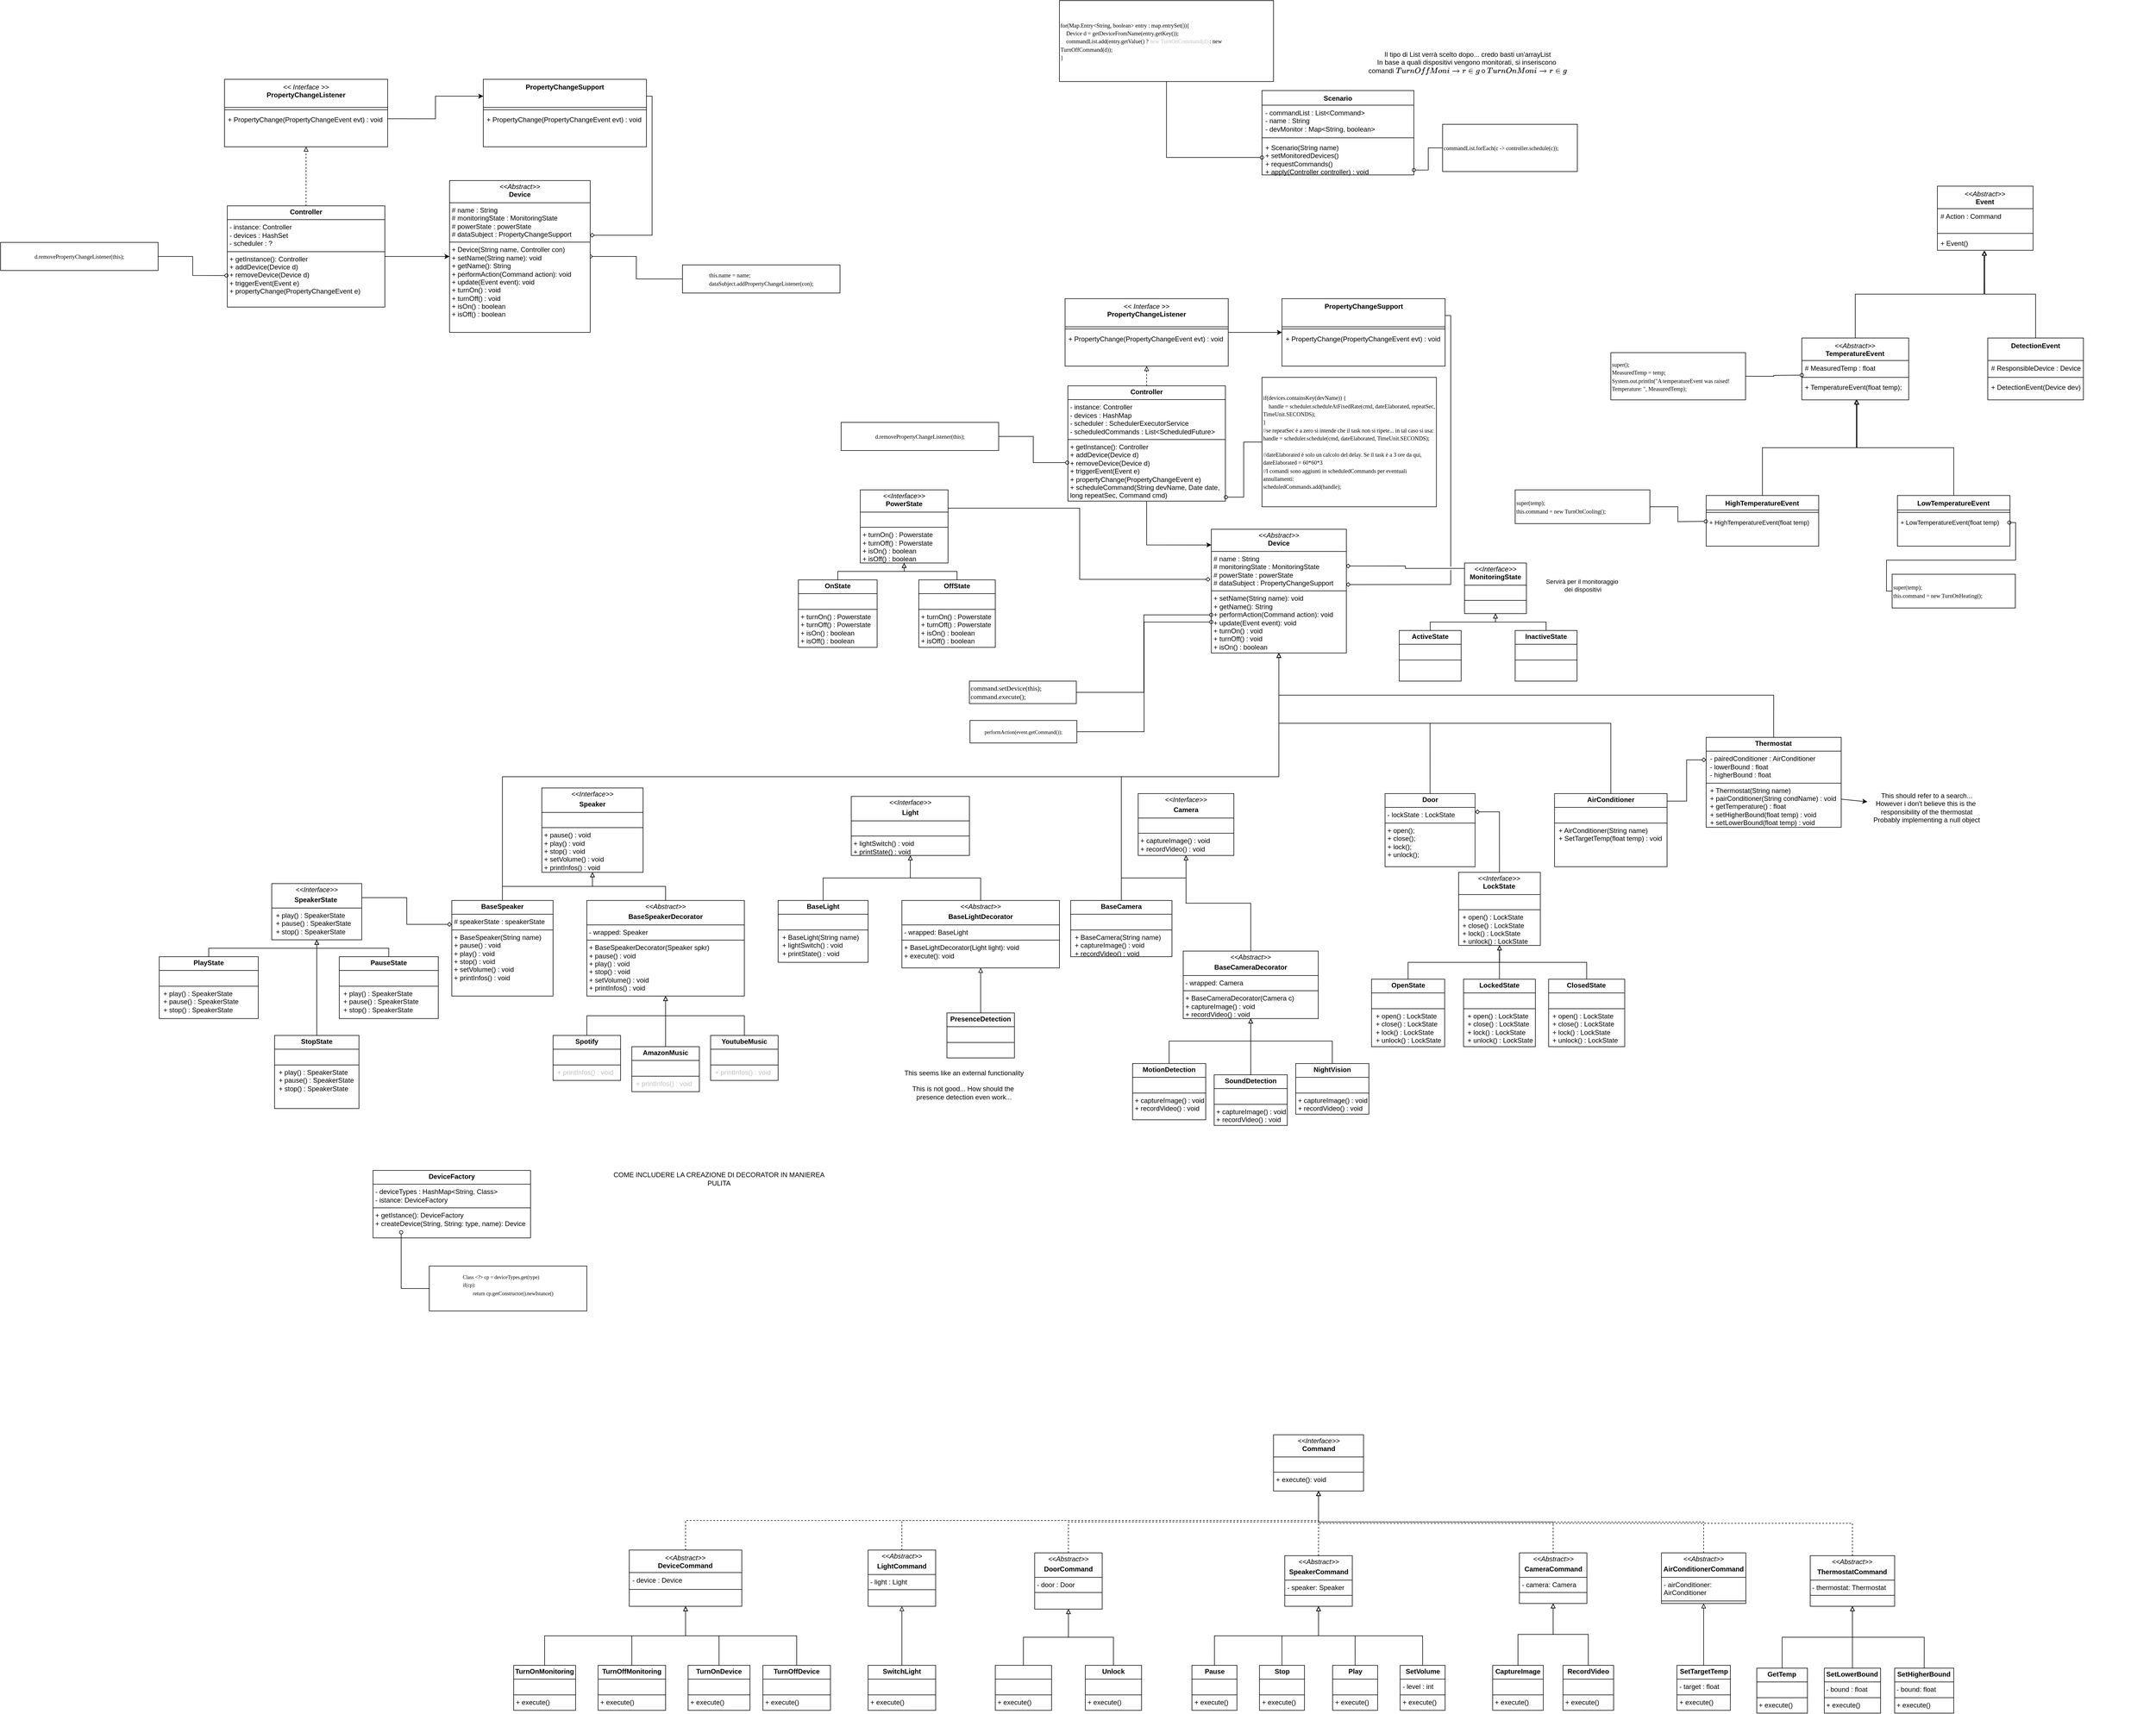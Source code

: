 <mxfile>
    <diagram id="C5RBs43oDa-KdzZeNtuy" name="Page-1">
        <mxGraphModel dx="3741" dy="1774" grid="1" gridSize="10" guides="1" tooltips="1" connect="1" arrows="1" fold="1" page="1" pageScale="1" pageWidth="827" pageHeight="1169" math="0" shadow="0">
            <root>
                <mxCell id="WIyWlLk6GJQsqaUBKTNV-0"/>
                <mxCell id="WIyWlLk6GJQsqaUBKTNV-1" parent="WIyWlLk6GJQsqaUBKTNV-0"/>
                <mxCell id="fhGkuyqT0YkvAs1158Bn-52" style="edgeStyle=orthogonalEdgeStyle;rounded=0;orthogonalLoop=1;jettySize=auto;html=1;startArrow=diamond;startFill=0;endArrow=none;entryX=0.005;entryY=0.107;entryDx=0;entryDy=0;entryPerimeter=0;exitX=0.996;exitY=0.297;exitDx=0;exitDy=0;exitPerimeter=0;" parent="WIyWlLk6GJQsqaUBKTNV-1" source="fhGkuyqT0YkvAs1158Bn-12" target="fhGkuyqT0YkvAs1158Bn-53" edge="1">
                    <mxGeometry relative="1" as="geometry">
                        <mxPoint x="400.842" y="210" as="targetPoint"/>
                        <mxPoint x="200.0" y="210" as="sourcePoint"/>
                    </mxGeometry>
                </mxCell>
                <mxCell id="156" style="edgeStyle=orthogonalEdgeStyle;shape=connector;curved=0;rounded=0;html=1;exitX=-0.007;exitY=0.405;exitDx=0;exitDy=0;strokeColor=default;align=center;verticalAlign=middle;fontFamily=Helvetica;fontSize=11;fontColor=default;labelBackgroundColor=default;endArrow=none;endFill=0;entryX=1;entryY=0.25;entryDx=0;entryDy=0;startArrow=diamond;startFill=0;exitPerimeter=0;" parent="WIyWlLk6GJQsqaUBKTNV-1" source="fhGkuyqT0YkvAs1158Bn-12" target="157" edge="1">
                    <mxGeometry relative="1" as="geometry">
                        <mxPoint x="-130" y="60.0" as="targetPoint"/>
                    </mxGeometry>
                </mxCell>
                <mxCell id="262" style="edgeStyle=orthogonalEdgeStyle;html=1;entryX=1;entryY=0.25;entryDx=0;entryDy=0;rounded=0;curved=0;endArrow=none;endFill=0;exitX=0.996;exitY=0.447;exitDx=0;exitDy=0;exitPerimeter=0;startArrow=diamond;startFill=0;jumpStyle=gap;" parent="WIyWlLk6GJQsqaUBKTNV-1" source="fhGkuyqT0YkvAs1158Bn-12" target="258" edge="1">
                    <mxGeometry relative="1" as="geometry">
                        <mxPoint x="260" y="170" as="targetPoint"/>
                    </mxGeometry>
                </mxCell>
                <mxCell id="fhGkuyqT0YkvAs1158Bn-12" value="&lt;p style=&quot;margin:0px;margin-top:4px;text-align:center;&quot;&gt;&lt;i&gt;&amp;lt;&amp;lt;Abstract&amp;gt;&amp;gt;&lt;/i&gt;&lt;br&gt;&lt;b&gt;Device&lt;/b&gt;&lt;/p&gt;&lt;hr size=&quot;1&quot; style=&quot;border-style:solid;&quot;&gt;&lt;p style=&quot;margin:0px;margin-left:4px;&quot;&gt;# name : String&lt;br&gt;&lt;/p&gt;&lt;p style=&quot;margin:0px;margin-left:4px;&quot;&gt;# monitoringState : MonitoringState&lt;/p&gt;&lt;p style=&quot;margin:0px;margin-left:4px;&quot;&gt;# powerState : powerState&lt;/p&gt;&lt;p style=&quot;margin:0px;margin-left:4px;&quot;&gt;# dataSubject : PropertyChangeSupport&lt;/p&gt;&lt;hr size=&quot;1&quot; style=&quot;border-style:solid;&quot;&gt;&lt;p style=&quot;margin:0px;margin-left:4px;&quot;&gt;+ setName(String name): void&lt;/p&gt;&lt;p style=&quot;margin: 0px 0px 0px 4px;&quot;&gt;+ getName(): String&lt;/p&gt;&lt;p style=&quot;margin: 0px 0px 0px 4px;&quot;&gt;+ performAction(Command action): void&lt;/p&gt;&lt;p style=&quot;margin: 0px 0px 0px 4px;&quot;&gt;+ update(Event event): void&amp;nbsp;&lt;/p&gt;&lt;p style=&quot;margin: 0px 0px 0px 4px;&quot;&gt;+ turnOn() : void&lt;/p&gt;&lt;p style=&quot;margin: 0px 0px 0px 4px;&quot;&gt;+ turnOff() : void&lt;/p&gt;&lt;p style=&quot;margin: 0px 0px 0px 4px;&quot;&gt;+ isOn() : boolean&amp;nbsp;&lt;/p&gt;&lt;p style=&quot;margin: 0px 0px 0px 4px;&quot;&gt;+ isOff() : boolean&lt;/p&gt;&lt;p style=&quot;margin: 0px 0px 0px 4px;&quot;&gt;&lt;br&gt;&lt;/p&gt;" style="verticalAlign=top;align=left;overflow=fill;html=1;whiteSpace=wrap;" parent="WIyWlLk6GJQsqaUBKTNV-1" vertex="1">
                    <mxGeometry x="-30" y="60" width="240" height="220" as="geometry"/>
                </mxCell>
                <mxCell id="fhGkuyqT0YkvAs1158Bn-39" style="edgeStyle=orthogonalEdgeStyle;rounded=0;orthogonalLoop=1;jettySize=auto;html=1;exitX=0.5;exitY=0;exitDx=0;exitDy=0;endArrow=block;endFill=0;" parent="WIyWlLk6GJQsqaUBKTNV-1" source="7esybGnnyAfgiOwxlot7-1" target="fhGkuyqT0YkvAs1158Bn-12" edge="1">
                    <mxGeometry relative="1" as="geometry">
                        <mxPoint x="80" y="300" as="targetPoint"/>
                    </mxGeometry>
                </mxCell>
                <mxCell id="fhGkuyqT0YkvAs1158Bn-35" value="&lt;p style=&quot;margin:0px;margin-top:4px;text-align:center;&quot;&gt;&lt;i&gt;&amp;lt;&amp;lt;Interface&amp;gt;&amp;gt;&lt;/i&gt;&lt;b&gt;&lt;/b&gt;&lt;/p&gt;&lt;p style=&quot;margin:0px;margin-top:4px;text-align:center;&quot;&gt;&lt;b&gt;Camera&lt;/b&gt;&lt;/p&gt;&lt;hr size=&quot;1&quot; style=&quot;border-style:solid;&quot;&gt;&lt;p style=&quot;margin:0px;margin-left:4px;&quot;&gt;&lt;br&gt;&lt;/p&gt;&lt;hr size=&quot;1&quot; style=&quot;border-style:solid;&quot;&gt;&lt;p style=&quot;margin:0px;margin-left:4px;&quot;&gt;+ captureImage() : void&lt;/p&gt;&lt;p style=&quot;margin:0px;margin-left:4px;&quot;&gt;+ recordVideo() : void&lt;/p&gt;" style="verticalAlign=top;align=left;overflow=fill;html=1;whiteSpace=wrap;" parent="WIyWlLk6GJQsqaUBKTNV-1" vertex="1">
                    <mxGeometry x="-160" y="530" width="170" height="110" as="geometry"/>
                </mxCell>
                <mxCell id="fhGkuyqT0YkvAs1158Bn-41" style="edgeStyle=orthogonalEdgeStyle;rounded=0;orthogonalLoop=1;jettySize=auto;html=1;exitX=0.5;exitY=0;exitDx=0;exitDy=0;endArrow=block;endFill=0;" parent="WIyWlLk6GJQsqaUBKTNV-1" source="fhGkuyqT0YkvAs1158Bn-36" target="fhGkuyqT0YkvAs1158Bn-12" edge="1">
                    <mxGeometry relative="1" as="geometry">
                        <mxPoint x="80" y="300" as="targetPoint"/>
                    </mxGeometry>
                </mxCell>
                <mxCell id="207" style="edgeStyle=orthogonalEdgeStyle;html=1;exitX=0;exitY=0.25;exitDx=0;exitDy=0;entryX=0.988;entryY=0.103;entryDx=0;entryDy=0;rounded=0;curved=0;startArrow=diamond;startFill=0;endArrow=none;endFill=0;entryPerimeter=0;" parent="WIyWlLk6GJQsqaUBKTNV-1" source="fhGkuyqT0YkvAs1158Bn-36" target="141" edge="1">
                    <mxGeometry relative="1" as="geometry"/>
                </mxCell>
                <mxCell id="208" style="edgeStyle=none;html=1;" parent="WIyWlLk6GJQsqaUBKTNV-1" target="206" edge="1">
                    <mxGeometry relative="1" as="geometry">
                        <mxPoint x="1090" y="540" as="sourcePoint"/>
                    </mxGeometry>
                </mxCell>
                <mxCell id="fhGkuyqT0YkvAs1158Bn-36" value="&lt;p style=&quot;margin:0px;margin-top:4px;text-align:center;&quot;&gt;&lt;b&gt;Thermostat&lt;/b&gt;&lt;/p&gt;&lt;hr size=&quot;1&quot; style=&quot;border-style:solid;&quot;&gt;&lt;p style=&quot;margin:0px;margin-left:4px;&quot;&gt;&amp;nbsp;- pairedConditioner : AirConditioner&lt;/p&gt;&lt;p style=&quot;margin:0px;margin-left:4px;&quot;&gt;&amp;nbsp;- lowerBound : float&lt;/p&gt;&lt;p style=&quot;margin:0px;margin-left:4px;&quot;&gt;&amp;nbsp;- higherBound : float&lt;/p&gt;&lt;hr size=&quot;1&quot; style=&quot;border-style:solid;&quot;&gt;&lt;p style=&quot;margin:0px;margin-left:4px;&quot;&gt;&amp;nbsp;+ Thermostat(String name)&lt;/p&gt;&lt;p style=&quot;margin:0px;margin-left:4px;&quot;&gt;&amp;nbsp;+ pairConditioner(String condName) : void&lt;/p&gt;&lt;p style=&quot;margin:0px;margin-left:4px;&quot;&gt;&amp;nbsp;+ getTemperature() : float&lt;/p&gt;&lt;p style=&quot;margin:0px;margin-left:4px;&quot;&gt;&amp;nbsp;+ setHigherBound(float temp) : void&lt;/p&gt;&lt;p style=&quot;margin:0px;margin-left:4px;&quot;&gt;&amp;nbsp;+ setLowerBound(float temp) : void&lt;/p&gt;" style="verticalAlign=top;align=left;overflow=fill;html=1;whiteSpace=wrap;" parent="WIyWlLk6GJQsqaUBKTNV-1" vertex="1">
                    <mxGeometry x="849.47" y="430" width="240" height="160" as="geometry"/>
                </mxCell>
                <mxCell id="fhGkuyqT0YkvAs1158Bn-42" style="edgeStyle=orthogonalEdgeStyle;rounded=0;orthogonalLoop=1;jettySize=auto;html=1;exitX=0.5;exitY=0;exitDx=0;exitDy=0;entryX=0.5;entryY=1;entryDx=0;entryDy=0;endArrow=block;endFill=0;" parent="WIyWlLk6GJQsqaUBKTNV-1" source="fhGkuyqT0YkvAs1158Bn-37" target="fhGkuyqT0YkvAs1158Bn-12" edge="1">
                    <mxGeometry relative="1" as="geometry"/>
                </mxCell>
                <mxCell id="148" style="edgeStyle=orthogonalEdgeStyle;shape=connector;curved=0;rounded=0;html=1;strokeColor=default;align=center;verticalAlign=middle;fontFamily=Helvetica;fontSize=11;fontColor=default;labelBackgroundColor=default;endArrow=none;endFill=0;entryX=0.5;entryY=0;entryDx=0;entryDy=0;exitX=1;exitY=0.25;exitDx=0;exitDy=0;startArrow=diamond;startFill=0;" parent="WIyWlLk6GJQsqaUBKTNV-1" source="fhGkuyqT0YkvAs1158Bn-37" target="149" edge="1">
                    <mxGeometry relative="1" as="geometry">
                        <mxPoint x="400" y="710" as="targetPoint"/>
                    </mxGeometry>
                </mxCell>
                <mxCell id="fhGkuyqT0YkvAs1158Bn-37" value="&lt;p style=&quot;margin:0px;margin-top:4px;text-align:center;&quot;&gt;&lt;b&gt;Door&lt;/b&gt;&lt;/p&gt;&lt;hr size=&quot;1&quot; style=&quot;border-style:solid;&quot;&gt;&lt;p style=&quot;margin:0px;margin-left:4px;&quot;&gt;- lockState : LockState&lt;/p&gt;&lt;hr size=&quot;1&quot; style=&quot;border-style:solid;&quot;&gt;&lt;p style=&quot;margin:0px;margin-left:4px;&quot;&gt;+ open();&lt;/p&gt;&lt;p style=&quot;margin:0px;margin-left:4px;&quot;&gt;+ close();&lt;/p&gt;&lt;p style=&quot;margin:0px;margin-left:4px;&quot;&gt;+ lock();&lt;/p&gt;&lt;p style=&quot;margin:0px;margin-left:4px;&quot;&gt;+ unlock();&lt;/p&gt;" style="verticalAlign=top;align=left;overflow=fill;html=1;whiteSpace=wrap;" parent="WIyWlLk6GJQsqaUBKTNV-1" vertex="1">
                    <mxGeometry x="278.74" y="530" width="160" height="130" as="geometry"/>
                </mxCell>
                <mxCell id="fhGkuyqT0YkvAs1158Bn-51" value="&lt;p style=&quot;margin:0px;margin-top:4px;text-align:center;&quot;&gt;&lt;b&gt;DeviceFactory&lt;/b&gt;&lt;/p&gt;&lt;hr size=&quot;1&quot; style=&quot;border-style:solid;&quot;&gt;&lt;p style=&quot;margin:0px;margin-left:4px;&quot;&gt;- deviceTypes : HashMap&amp;lt;String, Class&amp;gt;&lt;br&gt;&lt;/p&gt;&lt;p style=&quot;margin:0px;margin-left:4px;&quot;&gt;- istance: DeviceFactory&lt;/p&gt;&lt;hr size=&quot;1&quot; style=&quot;border-style:solid;&quot;&gt;&lt;p style=&quot;margin:0px;margin-left:4px;&quot;&gt;&lt;span style=&quot;background-color: transparent; color: light-dark(rgb(0, 0, 0), rgb(255, 255, 255));&quot;&gt;+ getIstance(): DeviceFactory&lt;/span&gt;&lt;/p&gt;&lt;p style=&quot;margin:0px;margin-left:4px;&quot;&gt;&lt;span style=&quot;background-color: transparent; color: light-dark(rgb(0, 0, 0), rgb(255, 255, 255));&quot;&gt;+ createDevice(String, String: type, name): Device&lt;/span&gt;&lt;/p&gt;" style="verticalAlign=top;align=left;overflow=fill;html=1;whiteSpace=wrap;" parent="WIyWlLk6GJQsqaUBKTNV-1" vertex="1">
                    <mxGeometry x="-1520" y="1200" width="280" height="120" as="geometry"/>
                </mxCell>
                <mxCell id="fhGkuyqT0YkvAs1158Bn-53" value="&lt;p style=&quot;margin:0px;margin-top:4px;text-align:center;&quot;&gt;&lt;i&gt;&amp;lt;&amp;lt;Interface&amp;gt;&amp;gt;&lt;/i&gt;&lt;br&gt;&lt;b&gt;MonitoringState&lt;/b&gt;&lt;/p&gt;&lt;hr size=&quot;1&quot; style=&quot;border-style:solid;&quot;&gt;&lt;p style=&quot;margin:0px;margin-left:4px;&quot;&gt;&amp;nbsp;&lt;/p&gt;&lt;hr size=&quot;1&quot; style=&quot;border-style:solid;&quot;&gt;&lt;p style=&quot;margin:0px;margin-left:4px;&quot;&gt;&amp;nbsp;&lt;/p&gt;" style="verticalAlign=top;align=left;overflow=fill;html=1;whiteSpace=wrap;" parent="WIyWlLk6GJQsqaUBKTNV-1" vertex="1">
                    <mxGeometry x="420" y="120" width="110" height="90" as="geometry"/>
                </mxCell>
                <mxCell id="fhGkuyqT0YkvAs1158Bn-66" style="edgeStyle=orthogonalEdgeStyle;rounded=0;orthogonalLoop=1;jettySize=auto;html=1;exitX=0;exitY=0.25;exitDx=0;exitDy=0;endArrow=oval;endFill=0;" parent="WIyWlLk6GJQsqaUBKTNV-1" source="fhGkuyqT0YkvAs1158Bn-64" edge="1">
                    <mxGeometry relative="1" as="geometry">
                        <mxPoint x="-1470" y="1310" as="targetPoint"/>
                        <Array as="points">
                            <mxPoint x="-1390" y="1410"/>
                            <mxPoint x="-1470" y="1410"/>
                        </Array>
                    </mxGeometry>
                </mxCell>
                <mxCell id="fhGkuyqT0YkvAs1158Bn-64" value="&lt;div style=&quot;text-align: left;&quot;&gt;&lt;span style=&quot;background-color: transparent; color: light-dark(rgb(0, 0, 0), rgb(255, 255, 255));&quot;&gt;&lt;font style=&quot;font-size: 9px;&quot; face=&quot;Lucida Console&quot;&gt;Class &amp;lt;?&amp;gt; cp = deviceTypes.get(type)&lt;/font&gt;&lt;/span&gt;&lt;/div&gt;&lt;div style=&quot;text-align: left;&quot;&gt;&lt;font style=&quot;font-size: 9px;&quot; face=&quot;Lucida Console&quot;&gt;if(cp):&lt;/font&gt;&lt;/div&gt;&lt;div style=&quot;text-align: left;&quot;&gt;&lt;font style=&quot;font-size: 9px;&quot; face=&quot;Lucida Console&quot;&gt;&lt;span style=&quot;white-space: pre;&quot;&gt;&#x9;&lt;/span&gt;return cp.getConstructor().newIstance()&lt;br&gt;&lt;/font&gt;&lt;/div&gt;&lt;div style=&quot;text-align: left;&quot;&gt;&lt;span style=&quot;white-space: pre;&quot;&gt;&lt;font style=&quot;font-size: 9px;&quot; face=&quot;Lucida Console&quot;&gt;&#x9;&lt;/font&gt;&lt;/span&gt;&lt;br&gt;&lt;/div&gt;" style="html=1;whiteSpace=wrap;" parent="WIyWlLk6GJQsqaUBKTNV-1" vertex="1">
                    <mxGeometry x="-1420" y="1370" width="280" height="80" as="geometry"/>
                </mxCell>
                <mxCell id="Q0j4ln74QYh1Jb9x4zF9-0" value="&lt;p style=&quot;margin:0px;margin-top:4px;text-align:center;&quot;&gt;&lt;i&gt;&amp;lt;&amp;lt;Interface&amp;gt;&amp;gt;&lt;/i&gt;&lt;br&gt;&lt;b&gt;Command&lt;/b&gt;&lt;/p&gt;&lt;hr size=&quot;1&quot; style=&quot;border-style:solid;&quot;&gt;&lt;p style=&quot;margin:0px;margin-left:4px;&quot;&gt;&amp;nbsp;&lt;br&gt;&lt;/p&gt;&lt;hr size=&quot;1&quot; style=&quot;border-style:solid;&quot;&gt;&lt;p style=&quot;margin:0px;margin-left:4px;&quot;&gt;+ execute(): void&lt;br&gt;&lt;/p&gt;" style="verticalAlign=top;align=left;overflow=fill;html=1;whiteSpace=wrap;" parent="WIyWlLk6GJQsqaUBKTNV-1" vertex="1">
                    <mxGeometry x="80.53" y="1670" width="160" height="100" as="geometry"/>
                </mxCell>
                <mxCell id="7esybGnnyAfgiOwxlot7-2" style="edgeStyle=orthogonalEdgeStyle;rounded=0;orthogonalLoop=1;jettySize=auto;html=1;entryX=0.5;entryY=1;entryDx=0;entryDy=0;endArrow=block;endFill=0;" parent="WIyWlLk6GJQsqaUBKTNV-1" source="7esybGnnyAfgiOwxlot7-1" target="fhGkuyqT0YkvAs1158Bn-35" edge="1">
                    <mxGeometry relative="1" as="geometry"/>
                </mxCell>
                <mxCell id="7esybGnnyAfgiOwxlot7-1" value="&lt;p style=&quot;margin:0px;margin-top:4px;text-align:center;&quot;&gt;&lt;b style=&quot;background-color: transparent; color: light-dark(rgb(0, 0, 0), rgb(255, 255, 255));&quot;&gt;BaseCamera&lt;/b&gt;&lt;/p&gt;&lt;hr size=&quot;1&quot; style=&quot;border-style:solid;&quot;&gt;&lt;p style=&quot;margin:0px;margin-left:4px;&quot;&gt;&lt;br&gt;&lt;/p&gt;&lt;hr size=&quot;1&quot; style=&quot;border-style:solid;&quot;&gt;&lt;p style=&quot;margin:0px;margin-left:4px;&quot;&gt;&amp;nbsp;+ BaseCamera(String name)&lt;/p&gt;&lt;p style=&quot;margin:0px;margin-left:4px;&quot;&gt;&amp;nbsp;+ captureImage() : void&lt;/p&gt;&lt;p style=&quot;margin:0px;margin-left:4px;&quot;&gt;&amp;nbsp;+ recordVideo() : void&lt;/p&gt;" style="verticalAlign=top;align=left;overflow=fill;html=1;whiteSpace=wrap;" parent="WIyWlLk6GJQsqaUBKTNV-1" vertex="1">
                    <mxGeometry x="-280" y="720" width="180" height="100" as="geometry"/>
                </mxCell>
                <mxCell id="7esybGnnyAfgiOwxlot7-5" style="edgeStyle=orthogonalEdgeStyle;rounded=0;orthogonalLoop=1;jettySize=auto;html=1;exitX=0.5;exitY=0;exitDx=0;exitDy=0;entryX=0.5;entryY=1;entryDx=0;entryDy=0;endArrow=block;endFill=0;" parent="WIyWlLk6GJQsqaUBKTNV-1" source="7esybGnnyAfgiOwxlot7-4" target="fhGkuyqT0YkvAs1158Bn-35" edge="1">
                    <mxGeometry relative="1" as="geometry"/>
                </mxCell>
                <mxCell id="7esybGnnyAfgiOwxlot7-4" value="&lt;p style=&quot;margin: 4px 0px 0px; text-align: center;&quot;&gt;&lt;i&gt;&amp;lt;&amp;lt;Abstract&amp;gt;&amp;gt;&lt;/i&gt;&lt;b&gt;&lt;/b&gt;&lt;/p&gt;&lt;p style=&quot;margin: 4px 0px 0px; text-align: center;&quot;&gt;&lt;b&gt;BaseCameraDecorator&lt;/b&gt;&lt;/p&gt;&lt;hr size=&quot;1&quot; style=&quot;border-style:solid;&quot;&gt;&lt;p style=&quot;margin:0px;margin-left:4px;&quot;&gt;- wrapped: Camera&lt;/p&gt;&lt;hr size=&quot;1&quot; style=&quot;border-style:solid;&quot;&gt;&lt;p style=&quot;margin:0px;margin-left:4px;&quot;&gt;+ BaseCameraDecorator(Camera c)&lt;/p&gt;&lt;p style=&quot;margin:0px;margin-left:4px;&quot;&gt;+ captureImage() : void&lt;/p&gt;&lt;p style=&quot;margin:0px;margin-left:4px;&quot;&gt;+ recordVideo() : void&amp;nbsp;&lt;/p&gt;" style="verticalAlign=top;align=left;overflow=fill;html=1;whiteSpace=wrap;" parent="WIyWlLk6GJQsqaUBKTNV-1" vertex="1">
                    <mxGeometry x="-80" y="810" width="240" height="120" as="geometry"/>
                </mxCell>
                <mxCell id="7esybGnnyAfgiOwxlot7-10" style="edgeStyle=orthogonalEdgeStyle;rounded=0;orthogonalLoop=1;jettySize=auto;html=1;exitX=0.5;exitY=0;exitDx=0;exitDy=0;entryX=0.5;entryY=1;entryDx=0;entryDy=0;endArrow=block;endFill=0;" parent="WIyWlLk6GJQsqaUBKTNV-1" source="7esybGnnyAfgiOwxlot7-9" target="7esybGnnyAfgiOwxlot7-4" edge="1">
                    <mxGeometry relative="1" as="geometry"/>
                </mxCell>
                <mxCell id="7esybGnnyAfgiOwxlot7-9" value="&lt;p style=&quot;margin:0px;margin-top:4px;text-align:center;&quot;&gt;&lt;b style=&quot;background-color: transparent; color: light-dark(rgb(0, 0, 0), rgb(255, 255, 255));&quot;&gt;MotionDetection&lt;/b&gt;&lt;/p&gt;&lt;hr size=&quot;1&quot; style=&quot;border-style:solid;&quot;&gt;&lt;p style=&quot;margin:0px;margin-left:4px;&quot;&gt;&lt;br&gt;&lt;/p&gt;&lt;hr size=&quot;1&quot; style=&quot;border-style:solid;&quot;&gt;&lt;p style=&quot;margin: 0px 0px 0px 4px;&quot;&gt;+ captureImage() : void&lt;/p&gt;&lt;p style=&quot;margin: 0px 0px 0px 4px;&quot;&gt;+ recordVideo() : void&amp;nbsp;&lt;/p&gt;" style="verticalAlign=top;align=left;overflow=fill;html=1;whiteSpace=wrap;" parent="WIyWlLk6GJQsqaUBKTNV-1" vertex="1">
                    <mxGeometry x="-170" y="1010" width="130" height="100" as="geometry"/>
                </mxCell>
                <mxCell id="7esybGnnyAfgiOwxlot7-12" style="edgeStyle=orthogonalEdgeStyle;rounded=0;orthogonalLoop=1;jettySize=auto;html=1;exitX=0.5;exitY=0;exitDx=0;exitDy=0;entryX=0.5;entryY=1;entryDx=0;entryDy=0;endArrow=block;endFill=0;" parent="WIyWlLk6GJQsqaUBKTNV-1" source="7esybGnnyAfgiOwxlot7-11" target="7esybGnnyAfgiOwxlot7-4" edge="1">
                    <mxGeometry relative="1" as="geometry"/>
                </mxCell>
                <mxCell id="7esybGnnyAfgiOwxlot7-11" value="&lt;p style=&quot;margin:0px;margin-top:4px;text-align:center;&quot;&gt;&lt;b style=&quot;background-color: transparent; color: light-dark(rgb(0, 0, 0), rgb(255, 255, 255));&quot;&gt;SoundDetection&lt;/b&gt;&lt;/p&gt;&lt;hr size=&quot;1&quot; style=&quot;border-style:solid;&quot;&gt;&lt;p style=&quot;margin:0px;margin-left:4px;&quot;&gt;&lt;br&gt;&lt;/p&gt;&lt;hr size=&quot;1&quot; style=&quot;border-style:solid;&quot;&gt;&lt;p style=&quot;margin: 0px 0px 0px 4px;&quot;&gt;+ captureImage() : void&lt;/p&gt;&lt;p style=&quot;margin: 0px 0px 0px 4px;&quot;&gt;+ recordVideo() : void&amp;nbsp;&lt;/p&gt;" style="verticalAlign=top;align=left;overflow=fill;html=1;whiteSpace=wrap;" parent="WIyWlLk6GJQsqaUBKTNV-1" vertex="1">
                    <mxGeometry x="-25" y="1030" width="130" height="90" as="geometry"/>
                </mxCell>
                <mxCell id="7esybGnnyAfgiOwxlot7-14" style="edgeStyle=orthogonalEdgeStyle;rounded=0;orthogonalLoop=1;jettySize=auto;html=1;exitX=0.5;exitY=0;exitDx=0;exitDy=0;entryX=0.5;entryY=1;entryDx=0;entryDy=0;endArrow=block;endFill=0;" parent="WIyWlLk6GJQsqaUBKTNV-1" source="7esybGnnyAfgiOwxlot7-13" target="7esybGnnyAfgiOwxlot7-4" edge="1">
                    <mxGeometry relative="1" as="geometry"/>
                </mxCell>
                <mxCell id="7esybGnnyAfgiOwxlot7-13" value="&lt;p style=&quot;margin:0px;margin-top:4px;text-align:center;&quot;&gt;&lt;b&gt;NightVision&lt;/b&gt;&lt;/p&gt;&lt;hr size=&quot;1&quot; style=&quot;border-style:solid;&quot;&gt;&lt;p style=&quot;margin:0px;margin-left:4px;&quot;&gt;&lt;br&gt;&lt;/p&gt;&lt;hr size=&quot;1&quot; style=&quot;border-style:solid;&quot;&gt;&lt;p style=&quot;margin: 0px 0px 0px 4px;&quot;&gt;+ captureImage() : void&lt;/p&gt;&lt;p style=&quot;margin: 0px 0px 0px 4px;&quot;&gt;+ recordVideo() : void&amp;nbsp;&lt;/p&gt;" style="verticalAlign=top;align=left;overflow=fill;html=1;whiteSpace=wrap;" parent="WIyWlLk6GJQsqaUBKTNV-1" vertex="1">
                    <mxGeometry x="120" y="1010" width="130" height="90" as="geometry"/>
                </mxCell>
                <mxCell id="7esybGnnyAfgiOwxlot7-29" style="edgeStyle=orthogonalEdgeStyle;rounded=0;orthogonalLoop=1;jettySize=auto;html=1;exitX=0.5;exitY=0;exitDx=0;exitDy=0;entryX=0.5;entryY=1;entryDx=0;entryDy=0;endArrow=block;endFill=0;" parent="WIyWlLk6GJQsqaUBKTNV-1" source="7esybGnnyAfgiOwxlot7-18" target="fhGkuyqT0YkvAs1158Bn-12" edge="1">
                    <mxGeometry relative="1" as="geometry"/>
                </mxCell>
                <mxCell id="7esybGnnyAfgiOwxlot7-16" value="&lt;p style=&quot;margin:0px;margin-top:4px;text-align:center;&quot;&gt;&lt;i&gt;&amp;lt;&amp;lt;Interface&amp;gt;&amp;gt;&lt;/i&gt;&lt;b&gt;&lt;/b&gt;&lt;/p&gt;&lt;p style=&quot;margin:0px;margin-top:4px;text-align:center;&quot;&gt;&lt;b&gt;Speaker&lt;/b&gt;&lt;/p&gt;&lt;hr size=&quot;1&quot; style=&quot;border-style:solid;&quot;&gt;&lt;p style=&quot;margin:0px;margin-left:4px;&quot;&gt;&lt;br&gt;&lt;/p&gt;&lt;hr size=&quot;1&quot; style=&quot;border-style:solid;&quot;&gt;&lt;p style=&quot;margin:0px;margin-left:4px;&quot;&gt;+ pause() : void&lt;/p&gt;&lt;p style=&quot;margin:0px;margin-left:4px;&quot;&gt;+ play() : void&lt;/p&gt;&lt;p style=&quot;margin:0px;margin-left:4px;&quot;&gt;+ stop() : void&lt;/p&gt;&lt;p style=&quot;margin:0px;margin-left:4px;&quot;&gt;+ setVolume() : void&lt;/p&gt;&lt;p style=&quot;margin:0px;margin-left:4px;&quot;&gt;+ printInfos() : void&lt;/p&gt;" style="verticalAlign=top;align=left;overflow=fill;html=1;whiteSpace=wrap;" parent="WIyWlLk6GJQsqaUBKTNV-1" vertex="1">
                    <mxGeometry x="-1220" y="520" width="180" height="150" as="geometry"/>
                </mxCell>
                <mxCell id="7esybGnnyAfgiOwxlot7-17" style="edgeStyle=orthogonalEdgeStyle;rounded=0;orthogonalLoop=1;jettySize=auto;html=1;entryX=0.5;entryY=1;entryDx=0;entryDy=0;endArrow=block;endFill=0;" parent="WIyWlLk6GJQsqaUBKTNV-1" source="7esybGnnyAfgiOwxlot7-18" target="7esybGnnyAfgiOwxlot7-16" edge="1">
                    <mxGeometry relative="1" as="geometry"/>
                </mxCell>
                <mxCell id="7esybGnnyAfgiOwxlot7-18" value="&lt;p style=&quot;margin:0px;margin-top:4px;text-align:center;&quot;&gt;&lt;b style=&quot;background-color: transparent; color: light-dark(rgb(0, 0, 0), rgb(255, 255, 255));&quot;&gt;BaseSpeaker&lt;/b&gt;&lt;/p&gt;&lt;hr size=&quot;1&quot; style=&quot;border-style:solid;&quot;&gt;&lt;p style=&quot;margin:0px;margin-left:4px;&quot;&gt;# speakerState : speakerState&lt;/p&gt;&lt;hr size=&quot;1&quot; style=&quot;border-style:solid;&quot;&gt;&lt;p style=&quot;margin: 0px 0px 0px 4px;&quot;&gt;+ BaseSpeaker(String name)&lt;/p&gt;&lt;p style=&quot;margin: 0px 0px 0px 4px;&quot;&gt;+ pause() : void&lt;/p&gt;&lt;p style=&quot;margin: 0px 0px 0px 4px;&quot;&gt;+ play() : void&lt;/p&gt;&lt;p style=&quot;margin: 0px 0px 0px 4px;&quot;&gt;+ stop() : void&lt;/p&gt;&lt;p style=&quot;margin: 0px 0px 0px 4px;&quot;&gt;+ setVolume() : void&lt;/p&gt;&lt;p style=&quot;margin: 0px 0px 0px 4px;&quot;&gt;+ printInfos() : void&lt;/p&gt;" style="verticalAlign=top;align=left;overflow=fill;html=1;whiteSpace=wrap;" parent="WIyWlLk6GJQsqaUBKTNV-1" vertex="1">
                    <mxGeometry x="-1380" y="720" width="180" height="170" as="geometry"/>
                </mxCell>
                <mxCell id="7esybGnnyAfgiOwxlot7-19" style="edgeStyle=orthogonalEdgeStyle;rounded=0;orthogonalLoop=1;jettySize=auto;html=1;exitX=0.5;exitY=0;exitDx=0;exitDy=0;entryX=0.5;entryY=1;entryDx=0;entryDy=0;endArrow=block;endFill=0;" parent="WIyWlLk6GJQsqaUBKTNV-1" source="7esybGnnyAfgiOwxlot7-20" target="7esybGnnyAfgiOwxlot7-16" edge="1">
                    <mxGeometry relative="1" as="geometry"/>
                </mxCell>
                <mxCell id="7esybGnnyAfgiOwxlot7-20" value="&lt;p style=&quot;margin: 4px 0px 0px; text-align: center;&quot;&gt;&lt;i&gt;&amp;lt;&amp;lt;Abstract&amp;gt;&amp;gt;&lt;/i&gt;&lt;b&gt;&lt;/b&gt;&lt;/p&gt;&lt;p style=&quot;margin: 4px 0px 0px; text-align: center;&quot;&gt;&lt;b&gt;BaseSpeakerDecorator&lt;/b&gt;&lt;/p&gt;&lt;hr size=&quot;1&quot; style=&quot;border-style:solid;&quot;&gt;&lt;p style=&quot;margin:0px;margin-left:4px;&quot;&gt;- wrapped: Speaker&lt;/p&gt;&lt;hr size=&quot;1&quot; style=&quot;border-style:solid;&quot;&gt;&lt;p style=&quot;margin:0px;margin-left:4px;&quot;&gt;+ BaseSpeakerDecorator(Speaker spkr)&lt;/p&gt;&lt;p style=&quot;margin:0px;margin-left:4px;&quot;&gt;&lt;span style=&quot;background-color: transparent;&quot;&gt;+ pause() : void&lt;/span&gt;&lt;/p&gt;&lt;p style=&quot;margin: 0px 0px 0px 4px;&quot;&gt;+ play() : void&lt;/p&gt;&lt;p style=&quot;margin: 0px 0px 0px 4px;&quot;&gt;+ stop() : void&lt;/p&gt;&lt;p style=&quot;margin: 0px 0px 0px 4px;&quot;&gt;+ setVolume() : &lt;font style=&quot;color: light-dark(rgb(0, 0, 0), rgb(192, 192, 192));&quot;&gt;void&lt;/font&gt;&lt;/p&gt;&lt;p style=&quot;margin: 0px 0px 0px 4px;&quot;&gt;+ printInfos() : void&lt;/p&gt;" style="verticalAlign=top;align=left;overflow=fill;html=1;whiteSpace=wrap;" parent="WIyWlLk6GJQsqaUBKTNV-1" vertex="1">
                    <mxGeometry x="-1140" y="720" width="280" height="170" as="geometry"/>
                </mxCell>
                <mxCell id="7esybGnnyAfgiOwxlot7-23" style="edgeStyle=orthogonalEdgeStyle;rounded=0;orthogonalLoop=1;jettySize=auto;html=1;exitX=0.5;exitY=0;exitDx=0;exitDy=0;entryX=0.5;entryY=1;entryDx=0;entryDy=0;endArrow=block;endFill=0;" parent="WIyWlLk6GJQsqaUBKTNV-1" source="7esybGnnyAfgiOwxlot7-24" target="7esybGnnyAfgiOwxlot7-20" edge="1">
                    <mxGeometry relative="1" as="geometry"/>
                </mxCell>
                <mxCell id="7esybGnnyAfgiOwxlot7-24" value="&lt;p style=&quot;margin:0px;margin-top:4px;text-align:center;&quot;&gt;&lt;b style=&quot;background-color: transparent; color: light-dark(rgb(0, 0, 0), rgb(255, 255, 255));&quot;&gt;Spotify&lt;/b&gt;&lt;/p&gt;&lt;hr size=&quot;1&quot; style=&quot;border-style:solid;&quot;&gt;&lt;p style=&quot;margin:0px;margin-left:4px;&quot;&gt;&lt;br&gt;&lt;/p&gt;&lt;hr size=&quot;1&quot; style=&quot;border-style:solid;&quot;&gt;&lt;p style=&quot;margin:0px;margin-left:4px;&quot;&gt;&amp;nbsp;&lt;span style=&quot;background-color: transparent;&quot;&gt;&lt;font style=&quot;color: light-dark(rgb(192, 192, 192), rgb(204, 204, 204));&quot;&gt;+ printInfos() : void&lt;/font&gt;&lt;/span&gt;&lt;/p&gt;" style="verticalAlign=top;align=left;overflow=fill;html=1;whiteSpace=wrap;" parent="WIyWlLk6GJQsqaUBKTNV-1" vertex="1">
                    <mxGeometry x="-1200" y="960" width="120" height="80" as="geometry"/>
                </mxCell>
                <mxCell id="7esybGnnyAfgiOwxlot7-25" style="edgeStyle=orthogonalEdgeStyle;rounded=0;orthogonalLoop=1;jettySize=auto;html=1;exitX=0.5;exitY=0;exitDx=0;exitDy=0;entryX=0.5;entryY=1;entryDx=0;entryDy=0;endArrow=block;endFill=0;" parent="WIyWlLk6GJQsqaUBKTNV-1" source="7esybGnnyAfgiOwxlot7-26" target="7esybGnnyAfgiOwxlot7-20" edge="1">
                    <mxGeometry relative="1" as="geometry"/>
                </mxCell>
                <mxCell id="7esybGnnyAfgiOwxlot7-26" value="&lt;p style=&quot;margin:0px;margin-top:4px;text-align:center;&quot;&gt;&lt;b&gt;AmazonMusic&lt;/b&gt;&lt;/p&gt;&lt;hr size=&quot;1&quot; style=&quot;border-style:solid;&quot;&gt;&lt;p style=&quot;margin:0px;margin-left:4px;&quot;&gt;&lt;br&gt;&lt;/p&gt;&lt;hr size=&quot;1&quot; style=&quot;border-style:solid;&quot;&gt;&lt;p style=&quot;margin:0px;margin-left:4px;&quot;&gt;&lt;font style=&quot;&quot;&gt;&lt;font style=&quot;color: light-dark(rgb(192, 192, 192), rgb(177, 177, 177));&quot;&gt;&amp;nbsp;&lt;/font&gt;&lt;span style=&quot;background-color: transparent; color: rgb(192, 192, 192);&quot;&gt;&lt;font style=&quot;color: light-dark(rgb(192, 192, 192), rgb(177, 177, 177));&quot;&gt;+ printInfos() : void&lt;/font&gt;&lt;/span&gt;&lt;/font&gt;&lt;/p&gt;" style="verticalAlign=top;align=left;overflow=fill;html=1;whiteSpace=wrap;" parent="WIyWlLk6GJQsqaUBKTNV-1" vertex="1">
                    <mxGeometry x="-1060" y="980" width="120" height="80" as="geometry"/>
                </mxCell>
                <mxCell id="7esybGnnyAfgiOwxlot7-27" style="edgeStyle=orthogonalEdgeStyle;rounded=0;orthogonalLoop=1;jettySize=auto;html=1;exitX=0.5;exitY=0;exitDx=0;exitDy=0;entryX=0.5;entryY=1;entryDx=0;entryDy=0;endArrow=block;endFill=0;" parent="WIyWlLk6GJQsqaUBKTNV-1" source="7esybGnnyAfgiOwxlot7-28" target="7esybGnnyAfgiOwxlot7-20" edge="1">
                    <mxGeometry relative="1" as="geometry"/>
                </mxCell>
                <mxCell id="7esybGnnyAfgiOwxlot7-28" value="&lt;p style=&quot;margin:0px;margin-top:4px;text-align:center;&quot;&gt;&lt;b&gt;YoutubeMusic&lt;/b&gt;&lt;/p&gt;&lt;hr size=&quot;1&quot; style=&quot;border-style:solid;&quot;&gt;&lt;p style=&quot;margin:0px;margin-left:4px;&quot;&gt;&lt;br&gt;&lt;/p&gt;&lt;hr size=&quot;1&quot; style=&quot;border-style:solid;&quot;&gt;&lt;p style=&quot;margin:0px;margin-left:4px;&quot;&gt;&lt;font style=&quot;&quot;&gt;&lt;font style=&quot;color: light-dark(rgb(192, 192, 192), rgb(177, 177, 177));&quot;&gt;&amp;nbsp;&lt;/font&gt;&lt;span style=&quot;background-color: transparent; color: rgb(192, 192, 192);&quot;&gt;&lt;font style=&quot;color: light-dark(rgb(192, 192, 192), rgb(177, 177, 177));&quot;&gt;+ printInfos() : void&lt;/font&gt;&lt;/span&gt;&lt;/font&gt;&lt;/p&gt;" style="verticalAlign=top;align=left;overflow=fill;html=1;whiteSpace=wrap;" parent="WIyWlLk6GJQsqaUBKTNV-1" vertex="1">
                    <mxGeometry x="-920" y="960" width="120" height="80" as="geometry"/>
                </mxCell>
                <mxCell id="7esybGnnyAfgiOwxlot7-30" value="&lt;p style=&quot;margin:0px;margin-top:4px;text-align:center;&quot;&gt;&lt;i&gt;&amp;lt;&amp;lt;Interface&amp;gt;&amp;gt;&lt;/i&gt;&lt;b&gt;&lt;/b&gt;&lt;/p&gt;&lt;p style=&quot;margin:0px;margin-top:4px;text-align:center;&quot;&gt;&lt;b&gt;Light&lt;/b&gt;&lt;/p&gt;&lt;hr size=&quot;1&quot; style=&quot;border-style:solid;&quot;&gt;&lt;p style=&quot;margin:0px;margin-left:4px;&quot;&gt;&lt;br&gt;&lt;/p&gt;&lt;hr size=&quot;1&quot; style=&quot;border-style:solid;&quot;&gt;&lt;p style=&quot;margin:0px;margin-left:4px;&quot;&gt;&lt;span style=&quot;background-color: transparent;&quot;&gt;+ lightSwitch() : void&lt;/span&gt;&lt;/p&gt;&lt;p style=&quot;margin:0px;margin-left:4px;&quot;&gt;&lt;span style=&quot;background-color: transparent;&quot;&gt;+ printState() : void&lt;/span&gt;&lt;/p&gt;" style="verticalAlign=top;align=left;overflow=fill;html=1;whiteSpace=wrap;" parent="WIyWlLk6GJQsqaUBKTNV-1" vertex="1">
                    <mxGeometry x="-670" y="535" width="210" height="105" as="geometry"/>
                </mxCell>
                <mxCell id="7esybGnnyAfgiOwxlot7-31" style="edgeStyle=orthogonalEdgeStyle;rounded=0;orthogonalLoop=1;jettySize=auto;html=1;entryX=0.5;entryY=1;entryDx=0;entryDy=0;endArrow=block;endFill=0;" parent="WIyWlLk6GJQsqaUBKTNV-1" source="7esybGnnyAfgiOwxlot7-32" target="7esybGnnyAfgiOwxlot7-30" edge="1">
                    <mxGeometry relative="1" as="geometry"/>
                </mxCell>
                <mxCell id="7esybGnnyAfgiOwxlot7-32" value="&lt;p style=&quot;margin:0px;margin-top:4px;text-align:center;&quot;&gt;&lt;b style=&quot;background-color: transparent; color: light-dark(rgb(0, 0, 0), rgb(255, 255, 255));&quot;&gt;BaseLight&lt;/b&gt;&lt;/p&gt;&lt;hr size=&quot;1&quot; style=&quot;border-style:solid;&quot;&gt;&lt;p style=&quot;margin:0px;margin-left:4px;&quot;&gt;&lt;br&gt;&lt;/p&gt;&lt;hr size=&quot;1&quot; style=&quot;border-style:solid;&quot;&gt;&lt;p style=&quot;margin:0px;margin-left:4px;&quot;&gt;&amp;nbsp;+ BaseLight(String name)&lt;/p&gt;&lt;p style=&quot;margin:0px;margin-left:4px;&quot;&gt;&amp;nbsp;+ lightSwitch() : void&lt;/p&gt;&lt;p style=&quot;margin:0px;margin-left:4px;&quot;&gt;&amp;nbsp;+ printState() : void&lt;/p&gt;" style="verticalAlign=top;align=left;overflow=fill;html=1;whiteSpace=wrap;" parent="WIyWlLk6GJQsqaUBKTNV-1" vertex="1">
                    <mxGeometry x="-800" y="720" width="160" height="110" as="geometry"/>
                </mxCell>
                <mxCell id="7esybGnnyAfgiOwxlot7-33" style="edgeStyle=orthogonalEdgeStyle;rounded=0;orthogonalLoop=1;jettySize=auto;html=1;exitX=0.5;exitY=0;exitDx=0;exitDy=0;entryX=0.5;entryY=1;entryDx=0;entryDy=0;endArrow=block;endFill=0;" parent="WIyWlLk6GJQsqaUBKTNV-1" source="7esybGnnyAfgiOwxlot7-34" target="7esybGnnyAfgiOwxlot7-30" edge="1">
                    <mxGeometry relative="1" as="geometry"/>
                </mxCell>
                <mxCell id="7esybGnnyAfgiOwxlot7-34" value="&lt;p style=&quot;margin: 4px 0px 0px; text-align: center;&quot;&gt;&lt;i&gt;&amp;lt;&amp;lt;Abstract&amp;gt;&amp;gt;&lt;/i&gt;&lt;b&gt;&lt;/b&gt;&lt;/p&gt;&lt;p style=&quot;margin: 4px 0px 0px; text-align: center;&quot;&gt;&lt;b&gt;BaseLightDecorator&lt;/b&gt;&lt;/p&gt;&lt;hr size=&quot;1&quot; style=&quot;border-style:solid;&quot;&gt;&lt;p style=&quot;margin:0px;margin-left:4px;&quot;&gt;- wrapped: BaseLight&lt;/p&gt;&lt;hr size=&quot;1&quot; style=&quot;border-style:solid;&quot;&gt;&lt;p style=&quot;margin:0px;margin-left:4px;&quot;&gt;+&amp;nbsp;&lt;span style=&quot;text-align: center;&quot;&gt;BaseLightDecorator&lt;/span&gt;(Light light): void&lt;/p&gt;&lt;p style=&quot;margin:0px;margin-left:4px;&quot;&gt;+ execute(): void&amp;nbsp;&lt;/p&gt;" style="verticalAlign=top;align=left;overflow=fill;html=1;whiteSpace=wrap;" parent="WIyWlLk6GJQsqaUBKTNV-1" vertex="1">
                    <mxGeometry x="-580" y="720" width="280" height="120" as="geometry"/>
                </mxCell>
                <mxCell id="7esybGnnyAfgiOwxlot7-35" style="edgeStyle=orthogonalEdgeStyle;rounded=0;orthogonalLoop=1;jettySize=auto;html=1;exitX=0.5;exitY=0;exitDx=0;exitDy=0;entryX=0.5;entryY=1;entryDx=0;entryDy=0;endArrow=block;endFill=0;" parent="WIyWlLk6GJQsqaUBKTNV-1" source="7esybGnnyAfgiOwxlot7-36" target="7esybGnnyAfgiOwxlot7-34" edge="1">
                    <mxGeometry relative="1" as="geometry"/>
                </mxCell>
                <mxCell id="7esybGnnyAfgiOwxlot7-36" value="&lt;p style=&quot;margin:0px;margin-top:4px;text-align:center;&quot;&gt;&lt;b style=&quot;background-color: transparent; color: light-dark(rgb(0, 0, 0), rgb(255, 255, 255));&quot;&gt;PresenceDetection&lt;/b&gt;&lt;/p&gt;&lt;hr size=&quot;1&quot; style=&quot;border-style:solid;&quot;&gt;&lt;p style=&quot;margin:0px;margin-left:4px;&quot;&gt;&lt;br&gt;&lt;/p&gt;&lt;hr size=&quot;1&quot; style=&quot;border-style:solid;&quot;&gt;&lt;p style=&quot;margin:0px;margin-left:4px;&quot;&gt;&lt;br&gt;&lt;/p&gt;" style="verticalAlign=top;align=left;overflow=fill;html=1;whiteSpace=wrap;" parent="WIyWlLk6GJQsqaUBKTNV-1" vertex="1">
                    <mxGeometry x="-500" y="920" width="120" height="80" as="geometry"/>
                </mxCell>
                <mxCell id="7esybGnnyAfgiOwxlot7-41" value="COME INCLUDERE LA CREAZIONE DI DECORATOR IN MANIEREA PULITA" style="text;html=1;align=center;verticalAlign=middle;whiteSpace=wrap;rounded=0;" parent="WIyWlLk6GJQsqaUBKTNV-1" vertex="1">
                    <mxGeometry x="-1100" y="1200" width="390" height="30" as="geometry"/>
                </mxCell>
                <mxCell id="103" style="edgeStyle=orthogonalEdgeStyle;html=1;exitX=0.5;exitY=0;exitDx=0;exitDy=0;entryX=0.5;entryY=1;entryDx=0;entryDy=0;rounded=0;curved=0;endArrow=block;endFill=0;dashed=1;" parent="WIyWlLk6GJQsqaUBKTNV-1" source="UcF_DZk2dDGbHVT4Ylg9-1" target="Q0j4ln74QYh1Jb9x4zF9-0" edge="1">
                    <mxGeometry relative="1" as="geometry"/>
                </mxCell>
                <mxCell id="UcF_DZk2dDGbHVT4Ylg9-1" value="&lt;p style=&quot;margin:0px;margin-top:4px;text-align:center;&quot;&gt;&lt;i&gt;&amp;lt;&amp;lt;Abstract&amp;gt;&amp;gt;&lt;/i&gt;&lt;b&gt;&lt;/b&gt;&lt;/p&gt;&lt;p style=&quot;margin:0px;margin-top:4px;text-align:center;&quot;&gt;&lt;b&gt;LightCommand&lt;/b&gt;&lt;/p&gt;&lt;hr size=&quot;1&quot; style=&quot;border-style:solid;&quot;&gt;&lt;p style=&quot;margin:0px;margin-left:4px;&quot;&gt;- light : Light&lt;/p&gt;&lt;hr size=&quot;1&quot; style=&quot;border-style:solid;&quot;&gt;&lt;p style=&quot;margin:0px;margin-left:4px;&quot;&gt;&lt;br&gt;&lt;/p&gt;" style="verticalAlign=top;align=left;overflow=fill;html=1;whiteSpace=wrap;" parent="WIyWlLk6GJQsqaUBKTNV-1" vertex="1">
                    <mxGeometry x="-640" y="1875" width="120" height="100" as="geometry"/>
                </mxCell>
                <mxCell id="2" style="edgeStyle=orthogonalEdgeStyle;html=1;exitX=1;exitY=0.5;exitDx=0;exitDy=0;entryX=-0.001;entryY=0.692;entryDx=0;entryDy=0;endArrow=oval;endFill=0;elbow=vertical;rounded=0;curved=0;entryPerimeter=0;" parent="WIyWlLk6GJQsqaUBKTNV-1" source="0" target="fhGkuyqT0YkvAs1158Bn-12" edge="1">
                    <mxGeometry relative="1" as="geometry"/>
                </mxCell>
                <mxCell id="0" value="&lt;div&gt;&lt;font&gt;command.setDevice(this);&lt;/font&gt;&lt;/div&gt;&lt;div&gt;command.execute();&lt;/div&gt;" style="html=1;whiteSpace=wrap;align=left;fontFamily=Lucida Console;" parent="WIyWlLk6GJQsqaUBKTNV-1" vertex="1">
                    <mxGeometry x="-460" y="330" width="190" height="40" as="geometry"/>
                </mxCell>
                <mxCell id="3" value="&lt;font style=&quot;font-size: 9px;&quot;&gt;performAction(event.getCommand());&lt;/font&gt;" style="html=1;whiteSpace=wrap;align=center;fontFamily=Lucida Console;" parent="WIyWlLk6GJQsqaUBKTNV-1" vertex="1">
                    <mxGeometry x="-459" y="400" width="190" height="40" as="geometry"/>
                </mxCell>
                <mxCell id="4" style="edgeStyle=orthogonalEdgeStyle;html=1;exitX=1;exitY=0.5;exitDx=0;exitDy=0;rounded=0;curved=0;endArrow=oval;endFill=0;entryX=0;entryY=0.75;entryDx=0;entryDy=0;" parent="WIyWlLk6GJQsqaUBKTNV-1" source="3" target="fhGkuyqT0YkvAs1158Bn-12" edge="1">
                    <mxGeometry relative="1" as="geometry">
                        <mxPoint x="-110" y="320" as="targetPoint"/>
                    </mxGeometry>
                </mxCell>
                <mxCell id="59" value="&lt;span style=&quot;font-weight: 400;&quot;&gt;&lt;i&gt;&amp;lt;&amp;lt;Abstract&amp;gt;&amp;gt;&lt;/i&gt;&lt;/span&gt;&lt;div&gt;Event&lt;/div&gt;" style="swimlane;fontStyle=1;align=center;verticalAlign=top;childLayout=stackLayout;horizontal=1;startSize=40;horizontalStack=0;resizeParent=1;resizeParentMax=0;resizeLast=0;collapsible=1;marginBottom=0;whiteSpace=wrap;html=1;" parent="WIyWlLk6GJQsqaUBKTNV-1" vertex="1">
                    <mxGeometry x="1260.47" y="-550" width="170" height="114" as="geometry"/>
                </mxCell>
                <mxCell id="60" value="&lt;div&gt;&lt;font style=&quot;color: light-dark(rgb(0, 0, 0), rgb(255, 255, 255));&quot;&gt;# Action : Command&lt;/font&gt;&lt;/div&gt;" style="text;strokeColor=none;fillColor=none;align=left;verticalAlign=top;spacingLeft=4;spacingRight=4;overflow=hidden;rotatable=0;points=[[0,0.5],[1,0.5]];portConstraint=eastwest;whiteSpace=wrap;html=1;" parent="59" vertex="1">
                    <mxGeometry y="40" width="170" height="40" as="geometry"/>
                </mxCell>
                <mxCell id="61" value="" style="line;strokeWidth=1;fillColor=none;align=left;verticalAlign=middle;spacingTop=-1;spacingLeft=3;spacingRight=3;rotatable=0;labelPosition=right;points=[];portConstraint=eastwest;strokeColor=inherit;" parent="59" vertex="1">
                    <mxGeometry y="80" width="170" height="8" as="geometry"/>
                </mxCell>
                <mxCell id="62" value="+ Event()" style="text;strokeColor=none;fillColor=none;align=left;verticalAlign=top;spacingLeft=4;spacingRight=4;overflow=hidden;rotatable=0;points=[[0,0.5],[1,0.5]];portConstraint=eastwest;whiteSpace=wrap;html=1;" parent="59" vertex="1">
                    <mxGeometry y="88" width="170" height="26" as="geometry"/>
                </mxCell>
                <mxCell id="63" value="&lt;div&gt;&lt;i style=&quot;font-weight: normal;&quot;&gt;&amp;lt;&amp;lt;Abstract&amp;gt;&amp;gt;&lt;/i&gt;&lt;/div&gt;TemperatureEvent" style="swimlane;fontStyle=1;align=center;verticalAlign=top;childLayout=stackLayout;horizontal=1;startSize=40;horizontalStack=0;resizeParent=1;resizeParentMax=0;resizeLast=0;collapsible=1;marginBottom=0;whiteSpace=wrap;html=1;" parent="WIyWlLk6GJQsqaUBKTNV-1" vertex="1">
                    <mxGeometry x="1019.47" y="-280" width="190" height="110" as="geometry"/>
                </mxCell>
                <mxCell id="64" value="# MeasuredTemp : float" style="text;strokeColor=none;fillColor=none;align=left;verticalAlign=top;spacingLeft=4;spacingRight=4;overflow=hidden;rotatable=0;points=[[0,0.5],[1,0.5]];portConstraint=eastwest;whiteSpace=wrap;html=1;" parent="63" vertex="1">
                    <mxGeometry y="40" width="190" height="26" as="geometry"/>
                </mxCell>
                <mxCell id="65" value="" style="line;strokeWidth=1;fillColor=none;align=left;verticalAlign=middle;spacingTop=-1;spacingLeft=3;spacingRight=3;rotatable=0;labelPosition=right;points=[];portConstraint=eastwest;strokeColor=inherit;" parent="63" vertex="1">
                    <mxGeometry y="66" width="190" height="8" as="geometry"/>
                </mxCell>
                <mxCell id="66" value="+ TemperatureEvent(float temp);" style="text;strokeColor=none;fillColor=none;align=left;verticalAlign=top;spacingLeft=4;spacingRight=4;overflow=hidden;rotatable=0;points=[[0,0.5],[1,0.5]];portConstraint=eastwest;whiteSpace=wrap;html=1;" parent="63" vertex="1">
                    <mxGeometry y="74" width="190" height="36" as="geometry"/>
                </mxCell>
                <mxCell id="67" value="&lt;div style=&quot;&quot;&gt;&lt;font style=&quot;font-size: 10px;&quot;&gt;super();&lt;/font&gt;&lt;/div&gt;&lt;div style=&quot;&quot;&gt;&lt;font style=&quot;font-size: 10px;&quot;&gt;MeasuredTemp = temp;&lt;/font&gt;&lt;/div&gt;&lt;div style=&quot;&quot;&gt;&lt;font style=&quot;font-size: 10px;&quot;&gt;System.out.println(&quot;A temperatureEvent was raised! Temperature: &quot;, MeasuredTemp);&lt;/font&gt;&lt;/div&gt;" style="html=1;whiteSpace=wrap;align=left;fontFamily=Lucida Console;" parent="WIyWlLk6GJQsqaUBKTNV-1" vertex="1">
                    <mxGeometry x="680" y="-254" width="239.47" height="84" as="geometry"/>
                </mxCell>
                <mxCell id="68" style="edgeStyle=orthogonalEdgeStyle;html=1;exitX=1;exitY=0.5;exitDx=0;exitDy=0;rounded=0;curved=0;endArrow=oval;endFill=0;entryX=-0.001;entryY=0.852;entryDx=0;entryDy=0;entryPerimeter=0;" parent="WIyWlLk6GJQsqaUBKTNV-1" source="67" edge="1">
                    <mxGeometry relative="1" as="geometry">
                        <mxPoint x="1019.47" y="-214" as="targetPoint"/>
                    </mxGeometry>
                </mxCell>
                <mxCell id="69" style="edgeStyle=orthogonalEdgeStyle;html=1;entryX=0.488;entryY=1.04;entryDx=0;entryDy=0;entryPerimeter=0;rounded=0;curved=0;endArrow=block;endFill=0;" parent="WIyWlLk6GJQsqaUBKTNV-1" source="63" target="62" edge="1">
                    <mxGeometry relative="1" as="geometry"/>
                </mxCell>
                <mxCell id="70" value="HighTemperatureEvent" style="swimlane;fontStyle=1;align=center;verticalAlign=top;childLayout=stackLayout;horizontal=1;startSize=26;horizontalStack=0;resizeParent=1;resizeParentMax=0;resizeLast=0;collapsible=1;marginBottom=0;whiteSpace=wrap;html=1;" parent="WIyWlLk6GJQsqaUBKTNV-1" vertex="1">
                    <mxGeometry x="849.47" width="200" height="90" as="geometry"/>
                </mxCell>
                <mxCell id="71" value="" style="line;strokeWidth=1;fillColor=none;align=left;verticalAlign=middle;spacingTop=-1;spacingLeft=3;spacingRight=3;rotatable=0;labelPosition=right;points=[];portConstraint=eastwest;strokeColor=inherit;" parent="70" vertex="1">
                    <mxGeometry y="26" width="200" height="8" as="geometry"/>
                </mxCell>
                <mxCell id="72" value="&lt;font style=&quot;font-size: 11px;&quot;&gt;+ HighTemperatureEvent(float temp)&lt;/font&gt;" style="text;strokeColor=none;fillColor=none;align=left;verticalAlign=top;spacingLeft=4;spacingRight=4;overflow=hidden;rotatable=0;points=[[0,0.5],[1,0.5]];portConstraint=eastwest;whiteSpace=wrap;html=1;" parent="70" vertex="1">
                    <mxGeometry y="34" width="200" height="56" as="geometry"/>
                </mxCell>
                <mxCell id="73" style="edgeStyle=orthogonalEdgeStyle;html=1;entryX=0.51;entryY=0.976;entryDx=0;entryDy=0;entryPerimeter=0;endArrow=block;endFill=0;rounded=0;curved=0;" parent="WIyWlLk6GJQsqaUBKTNV-1" source="70" target="66" edge="1">
                    <mxGeometry relative="1" as="geometry"/>
                </mxCell>
                <mxCell id="74" value="&lt;div style=&quot;&quot;&gt;&lt;span style=&quot;font-size: 10px;&quot;&gt;super(temp);&lt;/span&gt;&lt;/div&gt;&lt;div style=&quot;&quot;&gt;&lt;span style=&quot;font-size: 10px;&quot;&gt;this.command = new TurnOnCooling();&lt;/span&gt;&lt;/div&gt;" style="html=1;whiteSpace=wrap;align=left;fontFamily=Lucida Console;" parent="WIyWlLk6GJQsqaUBKTNV-1" vertex="1">
                    <mxGeometry x="510" y="-10" width="239.47" height="60" as="geometry"/>
                </mxCell>
                <mxCell id="75" style="edgeStyle=orthogonalEdgeStyle;html=1;exitX=1;exitY=0.5;exitDx=0;exitDy=0;rounded=0;curved=0;endArrow=oval;endFill=0;entryX=-0.001;entryY=0.852;entryDx=0;entryDy=0;entryPerimeter=0;" parent="WIyWlLk6GJQsqaUBKTNV-1" source="74" edge="1">
                    <mxGeometry relative="1" as="geometry">
                        <mxPoint x="848.94" y="46" as="targetPoint"/>
                    </mxGeometry>
                </mxCell>
                <mxCell id="76" value="LowTemperatureEvent" style="swimlane;fontStyle=1;align=center;verticalAlign=top;childLayout=stackLayout;horizontal=1;startSize=26;horizontalStack=0;resizeParent=1;resizeParentMax=0;resizeLast=0;collapsible=1;marginBottom=0;whiteSpace=wrap;html=1;" parent="WIyWlLk6GJQsqaUBKTNV-1" vertex="1">
                    <mxGeometry x="1189.47" width="200" height="90" as="geometry"/>
                </mxCell>
                <mxCell id="77" value="" style="line;strokeWidth=1;fillColor=none;align=left;verticalAlign=middle;spacingTop=-1;spacingLeft=3;spacingRight=3;rotatable=0;labelPosition=right;points=[];portConstraint=eastwest;strokeColor=inherit;" parent="76" vertex="1">
                    <mxGeometry y="26" width="200" height="8" as="geometry"/>
                </mxCell>
                <mxCell id="78" value="&lt;font style=&quot;font-size: 11px;&quot;&gt;+ LowTemperatureEvent(float temp)&lt;/font&gt;" style="text;strokeColor=none;fillColor=none;align=left;verticalAlign=top;spacingLeft=4;spacingRight=4;overflow=hidden;rotatable=0;points=[[0,0.5],[1,0.5]];portConstraint=eastwest;whiteSpace=wrap;html=1;" parent="76" vertex="1">
                    <mxGeometry y="34" width="200" height="56" as="geometry"/>
                </mxCell>
                <mxCell id="79" style="edgeStyle=orthogonalEdgeStyle;html=1;entryX=0.516;entryY=0.998;entryDx=0;entryDy=0;entryPerimeter=0;rounded=0;curved=0;endArrow=block;endFill=0;" parent="WIyWlLk6GJQsqaUBKTNV-1" source="76" target="66" edge="1">
                    <mxGeometry relative="1" as="geometry"/>
                </mxCell>
                <mxCell id="80" value="&lt;div style=&quot;&quot;&gt;&lt;span style=&quot;font-size: 10px;&quot;&gt;super(temp);&lt;/span&gt;&lt;/div&gt;&lt;div style=&quot;&quot;&gt;&lt;span style=&quot;font-size: 10px;&quot;&gt;this.command = new TurnOnHeating();&lt;/span&gt;&lt;/div&gt;" style="html=1;whiteSpace=wrap;align=left;fontFamily=Lucida Console;" parent="WIyWlLk6GJQsqaUBKTNV-1" vertex="1">
                    <mxGeometry x="1180" y="140" width="219" height="60" as="geometry"/>
                </mxCell>
                <mxCell id="81" style="edgeStyle=orthogonalEdgeStyle;html=1;exitX=0;exitY=0.5;exitDx=0;exitDy=0;rounded=0;curved=0;endArrow=oval;endFill=0;entryX=0.994;entryY=0.252;entryDx=0;entryDy=0;entryPerimeter=0;" parent="WIyWlLk6GJQsqaUBKTNV-1" source="80" target="78" edge="1">
                    <mxGeometry relative="1" as="geometry">
                        <mxPoint x="1648.41" y="-90" as="targetPoint"/>
                    </mxGeometry>
                </mxCell>
                <mxCell id="82" value="DetectionEvent" style="swimlane;fontStyle=1;align=center;verticalAlign=top;childLayout=stackLayout;horizontal=1;startSize=40;horizontalStack=0;resizeParent=1;resizeParentMax=0;resizeLast=0;collapsible=1;marginBottom=0;whiteSpace=wrap;html=1;" parent="WIyWlLk6GJQsqaUBKTNV-1" vertex="1">
                    <mxGeometry x="1350" y="-280" width="170" height="110" as="geometry">
                        <mxRectangle x="1681" y="-870" width="120" height="40" as="alternateBounds"/>
                    </mxGeometry>
                </mxCell>
                <mxCell id="83" value="# ResponsibleDevice : Device" style="text;strokeColor=none;fillColor=none;align=left;verticalAlign=top;spacingLeft=4;spacingRight=4;overflow=hidden;rotatable=0;points=[[0,0.5],[1,0.5]];portConstraint=eastwest;whiteSpace=wrap;html=1;" parent="82" vertex="1">
                    <mxGeometry y="40" width="170" height="26" as="geometry"/>
                </mxCell>
                <mxCell id="84" value="" style="line;strokeWidth=1;fillColor=none;align=left;verticalAlign=middle;spacingTop=-1;spacingLeft=3;spacingRight=3;rotatable=0;labelPosition=right;points=[];portConstraint=eastwest;strokeColor=inherit;" parent="82" vertex="1">
                    <mxGeometry y="66" width="170" height="8" as="geometry"/>
                </mxCell>
                <mxCell id="85" value="+ DetectionEvent(Device dev)" style="text;strokeColor=none;fillColor=none;align=left;verticalAlign=top;spacingLeft=4;spacingRight=4;overflow=hidden;rotatable=0;points=[[0,0.5],[1,0.5]];portConstraint=eastwest;whiteSpace=wrap;html=1;" parent="82" vertex="1">
                    <mxGeometry y="74" width="170" height="36" as="geometry"/>
                </mxCell>
                <mxCell id="86" style="edgeStyle=orthogonalEdgeStyle;html=1;entryX=0.494;entryY=1.029;entryDx=0;entryDy=0;entryPerimeter=0;rounded=0;curved=0;endArrow=block;endFill=0;" parent="WIyWlLk6GJQsqaUBKTNV-1" source="82" target="62" edge="1">
                    <mxGeometry relative="1" as="geometry"/>
                </mxCell>
                <mxCell id="87" style="edgeStyle=orthogonalEdgeStyle;html=1;strokeColor=none;" parent="WIyWlLk6GJQsqaUBKTNV-1" edge="1">
                    <mxGeometry relative="1" as="geometry">
                        <mxPoint x="1340" y="-440" as="targetPoint"/>
                        <mxPoint x="1640" y="-238" as="sourcePoint"/>
                    </mxGeometry>
                </mxCell>
                <mxCell id="89" style="edgeStyle=orthogonalEdgeStyle;html=1;rounded=0;curved=0;exitX=0.5;exitY=0;exitDx=0;exitDy=0;dashed=1;endArrow=block;endFill=0;entryX=0.5;entryY=1;entryDx=0;entryDy=0;" parent="WIyWlLk6GJQsqaUBKTNV-1" source="88" target="Q0j4ln74QYh1Jb9x4zF9-0" edge="1">
                    <mxGeometry relative="1" as="geometry">
                        <mxPoint x="240.53" y="1740" as="targetPoint"/>
                    </mxGeometry>
                </mxCell>
                <mxCell id="88" value="&lt;p style=&quot;margin:0px;margin-top:4px;text-align:center;&quot;&gt;&lt;i&gt;&amp;lt;&amp;lt;Abstract&amp;gt;&amp;gt;&lt;/i&gt;&lt;b&gt;&lt;/b&gt;&lt;/p&gt;&lt;p style=&quot;margin:0px;margin-top:4px;text-align:center;&quot;&gt;&lt;b&gt;SpeakerCommand&lt;/b&gt;&lt;/p&gt;&lt;hr size=&quot;1&quot; style=&quot;border-style:solid;&quot;&gt;&lt;p style=&quot;margin:0px;margin-left:4px;&quot;&gt;- speaker: Speaker&lt;/p&gt;&lt;hr size=&quot;1&quot; style=&quot;border-style:solid;&quot;&gt;&lt;p style=&quot;margin:0px;margin-left:4px;&quot;&gt;&lt;br&gt;&lt;/p&gt;" style="verticalAlign=top;align=left;overflow=fill;html=1;whiteSpace=wrap;" parent="WIyWlLk6GJQsqaUBKTNV-1" vertex="1">
                    <mxGeometry x="100.53" y="1885" width="120" height="90" as="geometry"/>
                </mxCell>
                <mxCell id="98" style="edgeStyle=orthogonalEdgeStyle;html=1;exitX=0.5;exitY=0;exitDx=0;exitDy=0;rounded=0;curved=0;endArrow=block;endFill=0;entryX=0.5;entryY=1;entryDx=0;entryDy=0;" parent="WIyWlLk6GJQsqaUBKTNV-1" source="97" target="88" edge="1">
                    <mxGeometry relative="1" as="geometry">
                        <mxPoint x="-19.47" y="2000" as="targetPoint"/>
                    </mxGeometry>
                </mxCell>
                <mxCell id="97" value="&lt;p style=&quot;margin:0px;margin-top:4px;text-align:center;&quot;&gt;&lt;b&gt;Pause&lt;/b&gt;&lt;/p&gt;&lt;hr size=&quot;1&quot; style=&quot;border-style:solid;&quot;&gt;&lt;p style=&quot;margin:0px;margin-left:4px;&quot;&gt;&lt;br&gt;&lt;/p&gt;&lt;hr size=&quot;1&quot; style=&quot;border-style:solid;&quot;&gt;&lt;p style=&quot;margin:0px;margin-left:4px;&quot;&gt;+ execute()&lt;/p&gt;" style="verticalAlign=top;align=left;overflow=fill;html=1;whiteSpace=wrap;" parent="WIyWlLk6GJQsqaUBKTNV-1" vertex="1">
                    <mxGeometry x="-64.47" y="2080" width="80" height="80" as="geometry"/>
                </mxCell>
                <mxCell id="100" style="edgeStyle=orthogonalEdgeStyle;html=1;rounded=0;curved=0;endArrow=block;endFill=0;exitX=0.5;exitY=0;exitDx=0;exitDy=0;entryX=0.5;entryY=1;entryDx=0;entryDy=0;" parent="WIyWlLk6GJQsqaUBKTNV-1" source="99" target="88" edge="1">
                    <mxGeometry relative="1" as="geometry">
                        <mxPoint x="-19.47" y="2000" as="targetPoint"/>
                    </mxGeometry>
                </mxCell>
                <mxCell id="99" value="&lt;p style=&quot;margin:0px;margin-top:4px;text-align:center;&quot;&gt;&lt;b&gt;Stop&lt;/b&gt;&lt;/p&gt;&lt;hr size=&quot;1&quot; style=&quot;border-style:solid;&quot;&gt;&lt;p style=&quot;margin:0px;margin-left:4px;&quot;&gt;&lt;br&gt;&lt;/p&gt;&lt;hr size=&quot;1&quot; style=&quot;border-style:solid;&quot;&gt;&lt;p style=&quot;margin:0px;margin-left:4px;&quot;&gt;+ execute()&lt;/p&gt;" style="verticalAlign=top;align=left;overflow=fill;html=1;whiteSpace=wrap;" parent="WIyWlLk6GJQsqaUBKTNV-1" vertex="1">
                    <mxGeometry x="55.53" y="2080" width="80" height="80" as="geometry"/>
                </mxCell>
                <mxCell id="102" style="edgeStyle=orthogonalEdgeStyle;html=1;exitX=0.5;exitY=0;exitDx=0;exitDy=0;rounded=0;curved=0;endArrow=block;endFill=0;entryX=0.5;entryY=1;entryDx=0;entryDy=0;" parent="WIyWlLk6GJQsqaUBKTNV-1" source="101" target="88" edge="1">
                    <mxGeometry relative="1" as="geometry">
                        <mxPoint x="-19.47" y="2000" as="targetPoint"/>
                    </mxGeometry>
                </mxCell>
                <mxCell id="101" value="&lt;p style=&quot;margin:0px;margin-top:4px;text-align:center;&quot;&gt;&lt;b&gt;Play&lt;/b&gt;&lt;/p&gt;&lt;hr size=&quot;1&quot; style=&quot;border-style:solid;&quot;&gt;&lt;p style=&quot;margin:0px;margin-left:4px;&quot;&gt;&lt;br&gt;&lt;/p&gt;&lt;hr size=&quot;1&quot; style=&quot;border-style:solid;&quot;&gt;&lt;p style=&quot;margin:0px;margin-left:4px;&quot;&gt;+ execute()&lt;/p&gt;" style="verticalAlign=top;align=left;overflow=fill;html=1;whiteSpace=wrap;" parent="WIyWlLk6GJQsqaUBKTNV-1" vertex="1">
                    <mxGeometry x="185.53" y="2080" width="80" height="80" as="geometry"/>
                </mxCell>
                <mxCell id="105" style="edgeStyle=orthogonalEdgeStyle;html=1;exitX=0.5;exitY=0;exitDx=0;exitDy=0;rounded=0;curved=0;endArrow=block;endFill=0;" parent="WIyWlLk6GJQsqaUBKTNV-1" source="104" target="88" edge="1">
                    <mxGeometry relative="1" as="geometry">
                        <mxPoint x="110.53" y="1970" as="targetPoint"/>
                    </mxGeometry>
                </mxCell>
                <mxCell id="104" value="&lt;p style=&quot;margin:0px;margin-top:4px;text-align:center;&quot;&gt;&lt;b&gt;SetVolume&lt;/b&gt;&lt;/p&gt;&lt;hr size=&quot;1&quot; style=&quot;border-style:solid;&quot;&gt;&lt;p style=&quot;margin:0px;margin-left:4px;&quot;&gt;- level : int&lt;/p&gt;&lt;hr size=&quot;1&quot; style=&quot;border-style:solid;&quot;&gt;&lt;p style=&quot;margin:0px;margin-left:4px;&quot;&gt;+ execute()&lt;/p&gt;" style="verticalAlign=top;align=left;overflow=fill;html=1;whiteSpace=wrap;" parent="WIyWlLk6GJQsqaUBKTNV-1" vertex="1">
                    <mxGeometry x="305.53" y="2080" width="80" height="80" as="geometry"/>
                </mxCell>
                <mxCell id="107" style="edgeStyle=orthogonalEdgeStyle;html=1;entryX=0.5;entryY=1;entryDx=0;entryDy=0;dashed=1;rounded=0;curved=0;endArrow=block;endFill=0;exitX=0.5;exitY=0;exitDx=0;exitDy=0;" parent="WIyWlLk6GJQsqaUBKTNV-1" source="106" target="Q0j4ln74QYh1Jb9x4zF9-0" edge="1">
                    <mxGeometry relative="1" as="geometry"/>
                </mxCell>
                <mxCell id="106" value="&lt;p style=&quot;margin:0px;margin-top:4px;text-align:center;&quot;&gt;&lt;i&gt;&amp;lt;&amp;lt;Abstract&amp;gt;&amp;gt;&lt;/i&gt;&lt;b&gt;&lt;/b&gt;&lt;/p&gt;&lt;p style=&quot;margin:0px;margin-top:4px;text-align:center;&quot;&gt;&lt;b&gt;DoorCommand&lt;/b&gt;&lt;/p&gt;&lt;hr size=&quot;1&quot; style=&quot;border-style:solid;&quot;&gt;&lt;p style=&quot;margin:0px;margin-left:4px;&quot;&gt;- door : Door&lt;/p&gt;&lt;hr size=&quot;1&quot; style=&quot;border-style:solid;&quot;&gt;&lt;p style=&quot;margin:0px;margin-left:4px;&quot;&gt;&lt;br&gt;&lt;/p&gt;" style="verticalAlign=top;align=left;overflow=fill;html=1;whiteSpace=wrap;" parent="WIyWlLk6GJQsqaUBKTNV-1" vertex="1">
                    <mxGeometry x="-344" y="1880" width="120" height="100" as="geometry"/>
                </mxCell>
                <mxCell id="111" style="edgeStyle=orthogonalEdgeStyle;shape=connector;curved=0;rounded=0;html=1;strokeColor=default;align=center;verticalAlign=middle;fontFamily=Helvetica;fontSize=11;fontColor=default;labelBackgroundColor=default;endArrow=block;endFill=0;" parent="WIyWlLk6GJQsqaUBKTNV-1" source="108" target="106" edge="1">
                    <mxGeometry relative="1" as="geometry"/>
                </mxCell>
                <mxCell id="108" value="&lt;p style=&quot;margin:0px;margin-top:4px;text-align:center;&quot;&gt;&lt;b style=&quot;background-color: transparent; color: light-dark(rgb(0, 0, 0), rgb(255, 255, 255));&quot;&gt;Unlock&lt;/b&gt;&lt;/p&gt;&lt;hr size=&quot;1&quot; style=&quot;border-style:solid;&quot;&gt;&lt;p style=&quot;margin:0px;margin-left:4px;&quot;&gt;&lt;br&gt;&lt;/p&gt;&lt;hr size=&quot;1&quot; style=&quot;border-style:solid;&quot;&gt;&lt;p style=&quot;margin:0px;margin-left:4px;&quot;&gt;+ execute()&lt;/p&gt;" style="verticalAlign=top;align=left;overflow=fill;html=1;whiteSpace=wrap;" parent="WIyWlLk6GJQsqaUBKTNV-1" vertex="1">
                    <mxGeometry x="-254.0" y="2080" width="100" height="80" as="geometry"/>
                </mxCell>
                <mxCell id="110" style="edgeStyle=orthogonalEdgeStyle;html=1;entryX=0.5;entryY=1;entryDx=0;entryDy=0;rounded=0;curved=0;endArrow=block;endFill=0;" parent="WIyWlLk6GJQsqaUBKTNV-1" source="109" target="106" edge="1">
                    <mxGeometry relative="1" as="geometry"/>
                </mxCell>
                <mxCell id="109" value="&lt;p style=&quot;margin:0px;margin-top:4px;text-align:center;&quot;&gt;&lt;font color=&quot;#ffffff&quot;&gt;&lt;b&gt;Lock&lt;/b&gt;&lt;/font&gt;&lt;/p&gt;&lt;hr size=&quot;1&quot; style=&quot;border-style:solid;&quot;&gt;&lt;p style=&quot;margin:0px;margin-left:4px;&quot;&gt;&lt;br&gt;&lt;/p&gt;&lt;hr size=&quot;1&quot; style=&quot;border-style:solid;&quot;&gt;&lt;p style=&quot;margin:0px;margin-left:4px;&quot;&gt;+ execute()&lt;/p&gt;" style="verticalAlign=top;align=left;overflow=fill;html=1;whiteSpace=wrap;" parent="WIyWlLk6GJQsqaUBKTNV-1" vertex="1">
                    <mxGeometry x="-414" y="2080" width="100" height="80" as="geometry"/>
                </mxCell>
                <mxCell id="116" style="edgeStyle=orthogonalEdgeStyle;html=1;exitX=0.5;exitY=0;exitDx=0;exitDy=0;rounded=0;curved=0;endArrow=block;endFill=0;entryX=0.5;entryY=1;entryDx=0;entryDy=0;" parent="WIyWlLk6GJQsqaUBKTNV-1" source="117" target="120" edge="1">
                    <mxGeometry relative="1" as="geometry">
                        <mxPoint x="497.5" y="2000" as="targetPoint"/>
                    </mxGeometry>
                </mxCell>
                <mxCell id="117" value="&lt;p style=&quot;margin:0px;margin-top:4px;text-align:center;&quot;&gt;&lt;b&gt;CaptureImage&lt;/b&gt;&lt;/p&gt;&lt;hr size=&quot;1&quot; style=&quot;border-style:solid;&quot;&gt;&lt;p style=&quot;margin:0px;margin-left:4px;&quot;&gt;&lt;br&gt;&lt;/p&gt;&lt;hr size=&quot;1&quot; style=&quot;border-style:solid;&quot;&gt;&lt;p style=&quot;margin:0px;margin-left:4px;&quot;&gt;+ execute()&lt;/p&gt;" style="verticalAlign=top;align=left;overflow=fill;html=1;whiteSpace=wrap;" parent="WIyWlLk6GJQsqaUBKTNV-1" vertex="1">
                    <mxGeometry x="470" y="2080" width="90" height="80" as="geometry"/>
                </mxCell>
                <mxCell id="118" style="edgeStyle=orthogonalEdgeStyle;html=1;rounded=0;curved=0;endArrow=block;endFill=0;exitX=0.5;exitY=0;exitDx=0;exitDy=0;entryX=0.5;entryY=1;entryDx=0;entryDy=0;" parent="WIyWlLk6GJQsqaUBKTNV-1" source="119" target="120" edge="1">
                    <mxGeometry relative="1" as="geometry">
                        <mxPoint x="497.5" y="2000" as="targetPoint"/>
                    </mxGeometry>
                </mxCell>
                <mxCell id="119" value="&lt;p style=&quot;margin:0px;margin-top:4px;text-align:center;&quot;&gt;&lt;b&gt;RecordVideo&lt;/b&gt;&lt;/p&gt;&lt;hr size=&quot;1&quot; style=&quot;border-style:solid;&quot;&gt;&lt;p style=&quot;margin:0px;margin-left:4px;&quot;&gt;&lt;br&gt;&lt;/p&gt;&lt;hr size=&quot;1&quot; style=&quot;border-style:solid;&quot;&gt;&lt;p style=&quot;margin:0px;margin-left:4px;&quot;&gt;+ execute()&lt;/p&gt;" style="verticalAlign=top;align=left;overflow=fill;html=1;whiteSpace=wrap;" parent="WIyWlLk6GJQsqaUBKTNV-1" vertex="1">
                    <mxGeometry x="595" y="2080" width="90" height="80" as="geometry"/>
                </mxCell>
                <mxCell id="121" style="edgeStyle=orthogonalEdgeStyle;shape=connector;curved=0;rounded=0;html=1;entryX=0.5;entryY=1;entryDx=0;entryDy=0;strokeColor=default;align=center;verticalAlign=middle;fontFamily=Helvetica;fontSize=11;fontColor=default;labelBackgroundColor=default;endArrow=block;endFill=0;exitX=0.5;exitY=0;exitDx=0;exitDy=0;dashed=1;" parent="WIyWlLk6GJQsqaUBKTNV-1" source="120" target="Q0j4ln74QYh1Jb9x4zF9-0" edge="1">
                    <mxGeometry relative="1" as="geometry"/>
                </mxCell>
                <mxCell id="120" value="&lt;p style=&quot;margin:0px;margin-top:4px;text-align:center;&quot;&gt;&lt;i&gt;&amp;lt;&amp;lt;Abstract&amp;gt;&amp;gt;&lt;/i&gt;&lt;b&gt;&lt;/b&gt;&lt;/p&gt;&lt;p style=&quot;margin:0px;margin-top:4px;text-align:center;&quot;&gt;&lt;b&gt;CameraCommand&lt;/b&gt;&lt;/p&gt;&lt;hr size=&quot;1&quot; style=&quot;border-style:solid;&quot;&gt;&lt;p style=&quot;margin:0px;margin-left:4px;&quot;&gt;- camera: Camera&lt;/p&gt;&lt;hr size=&quot;1&quot; style=&quot;border-style:solid;&quot;&gt;&lt;p style=&quot;margin:0px;margin-left:4px;&quot;&gt;&lt;br&gt;&lt;/p&gt;" style="verticalAlign=top;align=left;overflow=fill;html=1;whiteSpace=wrap;" parent="WIyWlLk6GJQsqaUBKTNV-1" vertex="1">
                    <mxGeometry x="517.5" y="1880" width="120" height="90" as="geometry"/>
                </mxCell>
                <mxCell id="125" style="edgeStyle=orthogonalEdgeStyle;html=1;exitX=0.5;exitY=0;exitDx=0;exitDy=0;rounded=0;curved=0;endArrow=block;endFill=0;entryX=0.5;entryY=1;entryDx=0;entryDy=0;" parent="WIyWlLk6GJQsqaUBKTNV-1" source="126" target="129" edge="1">
                    <mxGeometry relative="1" as="geometry">
                        <mxPoint x="1210.53" y="2000" as="targetPoint"/>
                    </mxGeometry>
                </mxCell>
                <mxCell id="126" value="&lt;p style=&quot;margin:0px;margin-top:4px;text-align:center;&quot;&gt;&lt;b&gt;SetTargetTemp&lt;/b&gt;&lt;/p&gt;&lt;hr size=&quot;1&quot; style=&quot;border-style:solid;&quot;&gt;&lt;p style=&quot;margin:0px;margin-left:4px;&quot;&gt;- target : float&lt;/p&gt;&lt;hr size=&quot;1&quot; style=&quot;border-style:solid;&quot;&gt;&lt;p style=&quot;margin:0px;margin-left:4px;&quot;&gt;+ execute()&lt;/p&gt;" style="verticalAlign=top;align=left;overflow=fill;html=1;whiteSpace=wrap;" parent="WIyWlLk6GJQsqaUBKTNV-1" vertex="1">
                    <mxGeometry x="797.5" y="2080" width="95" height="80" as="geometry"/>
                </mxCell>
                <mxCell id="131" style="edgeStyle=orthogonalEdgeStyle;shape=connector;curved=0;rounded=0;html=1;strokeColor=default;align=center;verticalAlign=middle;fontFamily=Helvetica;fontSize=11;fontColor=default;labelBackgroundColor=default;endArrow=block;endFill=0;exitX=0.5;exitY=0;exitDx=0;exitDy=0;dashed=1;" parent="WIyWlLk6GJQsqaUBKTNV-1" source="129" target="Q0j4ln74QYh1Jb9x4zF9-0" edge="1">
                    <mxGeometry relative="1" as="geometry"/>
                </mxCell>
                <mxCell id="129" value="&lt;p style=&quot;margin:0px;margin-top:4px;text-align:center;&quot;&gt;&lt;i&gt;&amp;lt;&amp;lt;Abstract&amp;gt;&amp;gt;&lt;/i&gt;&lt;b&gt;&lt;/b&gt;&lt;/p&gt;&lt;p style=&quot;margin:0px;margin-top:4px;text-align:center;&quot;&gt;&lt;b&gt;AirConditionerCommand&lt;/b&gt;&lt;/p&gt;&lt;hr size=&quot;1&quot; style=&quot;border-style:solid;&quot;&gt;&lt;p style=&quot;margin:0px;margin-left:4px;&quot;&gt;- airConditioner: AirConditioner&lt;/p&gt;&lt;hr size=&quot;1&quot; style=&quot;border-style:solid;&quot;&gt;&lt;p style=&quot;margin:0px;margin-left:4px;&quot;&gt;&lt;br&gt;&lt;/p&gt;" style="verticalAlign=top;align=left;overflow=fill;html=1;whiteSpace=wrap;" parent="WIyWlLk6GJQsqaUBKTNV-1" vertex="1">
                    <mxGeometry x="770" y="1880" width="150" height="90" as="geometry"/>
                </mxCell>
                <mxCell id="133" style="edgeStyle=orthogonalEdgeStyle;html=1;entryX=0.5;entryY=1;entryDx=0;entryDy=0;rounded=0;curved=0;endArrow=block;endFill=0;exitX=0.5;exitY=0;exitDx=0;exitDy=0;" parent="WIyWlLk6GJQsqaUBKTNV-1" source="139" target="138" edge="1">
                    <mxGeometry relative="1" as="geometry"/>
                </mxCell>
                <mxCell id="134" style="edgeStyle=orthogonalEdgeStyle;html=1;rounded=0;curved=0;endArrow=block;endFill=0;entryX=0.5;entryY=1;entryDx=0;entryDy=0;exitX=0.5;exitY=0;exitDx=0;exitDy=0;" parent="WIyWlLk6GJQsqaUBKTNV-1" source="135" target="138" edge="1">
                    <mxGeometry relative="1" as="geometry">
                        <mxPoint x="1580.53" y="2000" as="targetPoint"/>
                    </mxGeometry>
                </mxCell>
                <mxCell id="135" value="&lt;p style=&quot;margin:0px;margin-top:4px;text-align:center;&quot;&gt;&lt;b&gt;SetLowerBound&lt;/b&gt;&lt;/p&gt;&lt;hr size=&quot;1&quot; style=&quot;border-style:solid;&quot;&gt;&lt;p style=&quot;margin:0px;margin-left:4px;&quot;&gt;- bound : float&lt;/p&gt;&lt;hr size=&quot;1&quot; style=&quot;border-style:solid;&quot;&gt;&lt;p style=&quot;margin:0px;margin-left:4px;&quot;&gt;+ execute()&lt;/p&gt;" style="verticalAlign=top;align=left;overflow=fill;html=1;whiteSpace=wrap;" parent="WIyWlLk6GJQsqaUBKTNV-1" vertex="1">
                    <mxGeometry x="1059.47" y="2085" width="100" height="80" as="geometry"/>
                </mxCell>
                <mxCell id="136" style="edgeStyle=orthogonalEdgeStyle;html=1;exitX=0.5;exitY=0;exitDx=0;exitDy=0;rounded=0;curved=0;endArrow=block;endFill=0;entryX=0.5;entryY=1;entryDx=0;entryDy=0;" parent="WIyWlLk6GJQsqaUBKTNV-1" source="137" target="138" edge="1">
                    <mxGeometry relative="1" as="geometry">
                        <mxPoint x="1580.53" y="2000" as="targetPoint"/>
                    </mxGeometry>
                </mxCell>
                <mxCell id="137" value="&lt;p style=&quot;margin:0px;margin-top:4px;text-align:center;&quot;&gt;&lt;b&gt;SetHigherBound&lt;/b&gt;&lt;/p&gt;&lt;hr size=&quot;1&quot; style=&quot;border-style:solid;&quot;&gt;&lt;p style=&quot;margin:0px;margin-left:4px;&quot;&gt;- bound: float&lt;/p&gt;&lt;hr size=&quot;1&quot; style=&quot;border-style:solid;&quot;&gt;&lt;p style=&quot;margin:0px;margin-left:4px;&quot;&gt;+ execute()&lt;/p&gt;" style="verticalAlign=top;align=left;overflow=fill;html=1;whiteSpace=wrap;" parent="WIyWlLk6GJQsqaUBKTNV-1" vertex="1">
                    <mxGeometry x="1184.47" y="2085" width="105" height="80" as="geometry"/>
                </mxCell>
                <mxCell id="140" style="edgeStyle=orthogonalEdgeStyle;shape=connector;curved=0;rounded=0;html=1;strokeColor=default;align=center;verticalAlign=middle;fontFamily=Helvetica;fontSize=11;fontColor=default;labelBackgroundColor=default;endArrow=block;endFill=0;exitX=0.5;exitY=0;exitDx=0;exitDy=0;dashed=1;" parent="WIyWlLk6GJQsqaUBKTNV-1" source="138" target="Q0j4ln74QYh1Jb9x4zF9-0" edge="1">
                    <mxGeometry relative="1" as="geometry"/>
                </mxCell>
                <mxCell id="138" value="&lt;p style=&quot;margin:0px;margin-top:4px;text-align:center;&quot;&gt;&lt;i&gt;&amp;lt;&amp;lt;Abstract&amp;gt;&amp;gt;&lt;/i&gt;&lt;b&gt;&lt;/b&gt;&lt;/p&gt;&lt;p style=&quot;margin:0px;margin-top:4px;text-align:center;&quot;&gt;&lt;b&gt;ThermostatCommand&lt;/b&gt;&lt;/p&gt;&lt;hr size=&quot;1&quot; style=&quot;border-style:solid;&quot;&gt;&lt;p style=&quot;margin:0px;margin-left:4px;&quot;&gt;- thermostat: Thermostat&lt;/p&gt;&lt;hr size=&quot;1&quot; style=&quot;border-style:solid;&quot;&gt;&lt;p style=&quot;margin:0px;margin-left:4px;&quot;&gt;&lt;br&gt;&lt;/p&gt;" style="verticalAlign=top;align=left;overflow=fill;html=1;whiteSpace=wrap;" parent="WIyWlLk6GJQsqaUBKTNV-1" vertex="1">
                    <mxGeometry x="1034.47" y="1885" width="150" height="90" as="geometry"/>
                </mxCell>
                <mxCell id="139" value="&lt;p style=&quot;margin:0px;margin-top:4px;text-align:center;&quot;&gt;&lt;b&gt;GetTemp&lt;/b&gt;&lt;/p&gt;&lt;hr size=&quot;1&quot; style=&quot;border-style:solid;&quot;&gt;&lt;p style=&quot;margin:0px;margin-left:4px;&quot;&gt;&lt;br&gt;&lt;/p&gt;&lt;hr size=&quot;1&quot; style=&quot;border-style:solid;&quot;&gt;&lt;p style=&quot;margin:0px;margin-left:4px;&quot;&gt;+ execute()&lt;/p&gt;" style="verticalAlign=top;align=left;overflow=fill;html=1;whiteSpace=wrap;" parent="WIyWlLk6GJQsqaUBKTNV-1" vertex="1">
                    <mxGeometry x="939.47" y="2085" width="90" height="80" as="geometry"/>
                </mxCell>
                <mxCell id="142" style="edgeStyle=orthogonalEdgeStyle;shape=connector;curved=0;rounded=0;html=1;strokeColor=default;align=center;verticalAlign=middle;fontFamily=Helvetica;fontSize=11;fontColor=default;labelBackgroundColor=default;endArrow=block;endFill=0;exitX=0.5;exitY=0;exitDx=0;exitDy=0;" parent="WIyWlLk6GJQsqaUBKTNV-1" source="141" target="fhGkuyqT0YkvAs1158Bn-12" edge="1">
                    <mxGeometry relative="1" as="geometry"/>
                </mxCell>
                <mxCell id="141" value="&lt;p style=&quot;margin:0px;margin-top:4px;text-align:center;&quot;&gt;&lt;b&gt;AirConditioner&lt;/b&gt;&lt;/p&gt;&lt;hr size=&quot;1&quot; style=&quot;border-style:solid;&quot;&gt;&lt;p style=&quot;margin:0px;margin-left:4px;&quot;&gt;&lt;br&gt;&lt;/p&gt;&lt;hr size=&quot;1&quot; style=&quot;border-style:solid;&quot;&gt;&lt;p style=&quot;margin:0px;margin-left:4px;&quot;&gt;&amp;nbsp;+ AirConditioner(String name)&lt;/p&gt;&lt;p style=&quot;margin:0px;margin-left:4px;&quot;&gt;&amp;nbsp;+ SetTargetTemp(float temp) : void&lt;/p&gt;" style="verticalAlign=top;align=left;overflow=fill;html=1;whiteSpace=wrap;" parent="WIyWlLk6GJQsqaUBKTNV-1" vertex="1">
                    <mxGeometry x="580" y="530" width="200" height="130" as="geometry"/>
                </mxCell>
                <mxCell id="146" style="edgeStyle=orthogonalEdgeStyle;shape=connector;curved=0;rounded=0;html=1;strokeColor=default;align=center;verticalAlign=middle;fontFamily=Helvetica;fontSize=11;fontColor=default;labelBackgroundColor=default;endArrow=block;endFill=0;exitX=0.5;exitY=0;exitDx=0;exitDy=0;" parent="WIyWlLk6GJQsqaUBKTNV-1" source="143" target="fhGkuyqT0YkvAs1158Bn-53" edge="1">
                    <mxGeometry relative="1" as="geometry"/>
                </mxCell>
                <mxCell id="143" value="&lt;p style=&quot;margin:0px;margin-top:4px;text-align:center;&quot;&gt;&lt;b&gt;ActiveState&lt;/b&gt;&lt;/p&gt;&lt;hr size=&quot;1&quot; style=&quot;border-style:solid;&quot;&gt;&lt;p style=&quot;margin:0px;margin-left:4px;&quot;&gt;&amp;nbsp;&lt;/p&gt;&lt;hr size=&quot;1&quot; style=&quot;border-style:solid;&quot;&gt;&lt;p style=&quot;margin:0px;margin-left:4px;&quot;&gt;&amp;nbsp;&lt;/p&gt;" style="verticalAlign=top;align=left;overflow=fill;html=1;whiteSpace=wrap;" parent="WIyWlLk6GJQsqaUBKTNV-1" vertex="1">
                    <mxGeometry x="304" y="240" width="110" height="90" as="geometry"/>
                </mxCell>
                <mxCell id="145" style="edgeStyle=orthogonalEdgeStyle;shape=connector;curved=0;rounded=0;html=1;strokeColor=default;align=center;verticalAlign=middle;fontFamily=Helvetica;fontSize=11;fontColor=default;labelBackgroundColor=default;endArrow=block;endFill=0;" parent="WIyWlLk6GJQsqaUBKTNV-1" source="144" target="fhGkuyqT0YkvAs1158Bn-53" edge="1">
                    <mxGeometry relative="1" as="geometry"/>
                </mxCell>
                <mxCell id="144" value="&lt;p style=&quot;margin:0px;margin-top:4px;text-align:center;&quot;&gt;&lt;b&gt;InactiveState&lt;/b&gt;&lt;/p&gt;&lt;hr size=&quot;1&quot; style=&quot;border-style:solid;&quot;&gt;&lt;p style=&quot;margin:0px;margin-left:4px;&quot;&gt;&amp;nbsp;&lt;/p&gt;&lt;hr size=&quot;1&quot; style=&quot;border-style:solid;&quot;&gt;&lt;p style=&quot;margin:0px;margin-left:4px;&quot;&gt;&amp;nbsp;&lt;/p&gt;" style="verticalAlign=top;align=left;overflow=fill;html=1;whiteSpace=wrap;" parent="WIyWlLk6GJQsqaUBKTNV-1" vertex="1">
                    <mxGeometry x="510" y="240" width="110" height="90" as="geometry"/>
                </mxCell>
                <mxCell id="147" value="Servirà per il monitoraggio&amp;nbsp;&lt;div&gt;dei dispositivi&lt;/div&gt;" style="text;html=1;align=center;verticalAlign=middle;resizable=0;points=[];autosize=1;strokeColor=none;fillColor=none;fontFamily=Helvetica;fontSize=11;fontColor=default;labelBackgroundColor=default;" parent="WIyWlLk6GJQsqaUBKTNV-1" vertex="1">
                    <mxGeometry x="554.74" y="140" width="150" height="40" as="geometry"/>
                </mxCell>
                <mxCell id="149" value="&lt;p style=&quot;margin:0px;margin-top:4px;text-align:center;&quot;&gt;&lt;i&gt;&amp;lt;&amp;lt;Interface&amp;gt;&amp;gt;&lt;/i&gt;&lt;br&gt;&lt;b&gt;LockState&lt;/b&gt;&lt;/p&gt;&lt;hr size=&quot;1&quot; style=&quot;border-style:solid;&quot;&gt;&lt;p style=&quot;margin:0px;margin-left:4px;&quot;&gt;&amp;nbsp;&lt;/p&gt;&lt;hr size=&quot;1&quot; style=&quot;border-style:solid;&quot;&gt;&lt;p style=&quot;margin:0px;margin-left:4px;&quot;&gt;&amp;nbsp;+ open() : LockState&lt;/p&gt;&lt;p style=&quot;margin:0px;margin-left:4px;&quot;&gt;&amp;nbsp;+ close() : LockState&lt;/p&gt;&lt;p style=&quot;margin:0px;margin-left:4px;&quot;&gt;&amp;nbsp;+ lock() : LockState&lt;/p&gt;&lt;p style=&quot;margin:0px;margin-left:4px;&quot;&gt;&amp;nbsp;+ unlock() : LockState&lt;/p&gt;" style="verticalAlign=top;align=left;overflow=fill;html=1;whiteSpace=wrap;" parent="WIyWlLk6GJQsqaUBKTNV-1" vertex="1">
                    <mxGeometry x="409.48" y="670" width="145.26" height="130" as="geometry"/>
                </mxCell>
                <mxCell id="150" style="edgeStyle=orthogonalEdgeStyle;shape=connector;curved=0;rounded=0;html=1;strokeColor=default;align=center;verticalAlign=middle;fontFamily=Helvetica;fontSize=11;fontColor=default;labelBackgroundColor=default;endArrow=block;endFill=0;exitX=0.5;exitY=0;exitDx=0;exitDy=0;" parent="WIyWlLk6GJQsqaUBKTNV-1" source="153" target="149" edge="1">
                    <mxGeometry relative="1" as="geometry"/>
                </mxCell>
                <mxCell id="151" style="edgeStyle=orthogonalEdgeStyle;shape=connector;curved=0;rounded=0;html=1;strokeColor=default;align=center;verticalAlign=middle;fontFamily=Helvetica;fontSize=11;fontColor=default;labelBackgroundColor=default;endArrow=block;endFill=0;exitX=0.5;exitY=0;exitDx=0;exitDy=0;" parent="WIyWlLk6GJQsqaUBKTNV-1" source="152" target="149" edge="1">
                    <mxGeometry relative="1" as="geometry"/>
                </mxCell>
                <mxCell id="152" value="&lt;p style=&quot;margin:0px;margin-top:4px;text-align:center;&quot;&gt;&lt;b&gt;ClosedState&lt;/b&gt;&lt;/p&gt;&lt;hr size=&quot;1&quot; style=&quot;border-style:solid;&quot;&gt;&lt;p style=&quot;margin:0px;margin-left:4px;&quot;&gt;&amp;nbsp;&lt;/p&gt;&lt;hr size=&quot;1&quot; style=&quot;border-style:solid;&quot;&gt;&lt;p style=&quot;margin: 0px 0px 0px 4px;&quot;&gt;&amp;nbsp;+ open() : LockState&lt;/p&gt;&lt;p style=&quot;margin: 0px 0px 0px 4px;&quot;&gt;&amp;nbsp;+ close() : LockState&lt;/p&gt;&lt;p style=&quot;margin: 0px 0px 0px 4px;&quot;&gt;&amp;nbsp;+ lock() : LockState&lt;/p&gt;&lt;p style=&quot;margin:0px;margin-left:4px;&quot;&gt;&lt;span style=&quot;background-color: transparent;&quot;&gt;&amp;nbsp;+ unlock() : LockState&lt;/span&gt;&amp;nbsp;&lt;/p&gt;" style="verticalAlign=top;align=left;overflow=fill;html=1;whiteSpace=wrap;" parent="WIyWlLk6GJQsqaUBKTNV-1" vertex="1">
                    <mxGeometry x="569.48" y="860" width="135.26" height="120" as="geometry"/>
                </mxCell>
                <mxCell id="153" value="&lt;p style=&quot;margin:0px;margin-top:4px;text-align:center;&quot;&gt;&lt;b&gt;OpenState&lt;/b&gt;&lt;/p&gt;&lt;hr size=&quot;1&quot; style=&quot;border-style:solid;&quot;&gt;&lt;p style=&quot;margin:0px;margin-left:4px;&quot;&gt;&amp;nbsp;&lt;/p&gt;&lt;hr size=&quot;1&quot; style=&quot;border-style:solid;&quot;&gt;&lt;p style=&quot;margin: 0px 0px 0px 4px;&quot;&gt;&amp;nbsp;+ open() : LockState&lt;/p&gt;&lt;p style=&quot;margin: 0px 0px 0px 4px;&quot;&gt;&amp;nbsp;+ close() : LockState&lt;/p&gt;&lt;p style=&quot;margin: 0px 0px 0px 4px;&quot;&gt;&amp;nbsp;+ lock() : LockState&lt;/p&gt;&lt;p style=&quot;margin: 0px 0px 0px 4px;&quot;&gt;&amp;nbsp;+ unlock() : LockState&lt;/p&gt;" style="verticalAlign=top;align=left;overflow=fill;html=1;whiteSpace=wrap;" parent="WIyWlLk6GJQsqaUBKTNV-1" vertex="1">
                    <mxGeometry x="254.74" y="860" width="130" height="120" as="geometry"/>
                </mxCell>
                <mxCell id="155" style="edgeStyle=orthogonalEdgeStyle;shape=connector;curved=0;rounded=0;html=1;strokeColor=default;align=center;verticalAlign=middle;fontFamily=Helvetica;fontSize=11;fontColor=default;labelBackgroundColor=default;endArrow=block;endFill=0;" parent="WIyWlLk6GJQsqaUBKTNV-1" source="154" target="149" edge="1">
                    <mxGeometry relative="1" as="geometry"/>
                </mxCell>
                <mxCell id="154" value="&lt;p style=&quot;margin:0px;margin-top:4px;text-align:center;&quot;&gt;&lt;b&gt;LockedState&lt;/b&gt;&lt;/p&gt;&lt;hr size=&quot;1&quot; style=&quot;border-style:solid;&quot;&gt;&lt;p style=&quot;margin:0px;margin-left:4px;&quot;&gt;&amp;nbsp;&lt;/p&gt;&lt;hr size=&quot;1&quot; style=&quot;border-style:solid;&quot;&gt;&lt;p style=&quot;margin: 0px 0px 0px 4px;&quot;&gt;&amp;nbsp;+ open() : LockState&lt;/p&gt;&lt;p style=&quot;margin: 0px 0px 0px 4px;&quot;&gt;&amp;nbsp;+ close() : LockState&lt;/p&gt;&lt;p style=&quot;margin: 0px 0px 0px 4px;&quot;&gt;&amp;nbsp;+ lock() : LockState&lt;/p&gt;&lt;p style=&quot;margin:0px;margin-left:4px;&quot;&gt;&lt;span style=&quot;background-color: transparent;&quot;&gt;&amp;nbsp;+ unlock() : LockState&lt;/span&gt;&amp;nbsp;&lt;/p&gt;" style="verticalAlign=top;align=left;overflow=fill;html=1;whiteSpace=wrap;" parent="WIyWlLk6GJQsqaUBKTNV-1" vertex="1">
                    <mxGeometry x="418.29" y="860" width="127.63" height="120" as="geometry"/>
                </mxCell>
                <mxCell id="157" value="&lt;p style=&quot;margin:0px;margin-top:4px;text-align:center;&quot;&gt;&lt;i&gt;&amp;lt;&amp;lt;Interface&amp;gt;&amp;gt;&lt;/i&gt;&lt;br&gt;&lt;b&gt;PowerState&lt;/b&gt;&lt;/p&gt;&lt;hr size=&quot;1&quot; style=&quot;border-style:solid;&quot;&gt;&lt;p style=&quot;margin:0px;margin-left:4px;&quot;&gt;&amp;nbsp;&lt;/p&gt;&lt;hr size=&quot;1&quot; style=&quot;border-style:solid;&quot;&gt;&lt;p style=&quot;margin:0px;margin-left:4px;&quot;&gt;+ turnOn() : Powerstate&lt;/p&gt;&lt;p style=&quot;margin:0px;margin-left:4px;&quot;&gt;+ turnOff() : Powerstate&lt;/p&gt;&lt;p style=&quot;margin:0px;margin-left:4px;&quot;&gt;+ isOn() : boolean&lt;/p&gt;&lt;p style=&quot;margin:0px;margin-left:4px;&quot;&gt;+ isOff() : boolean&lt;/p&gt;" style="verticalAlign=top;align=left;overflow=fill;html=1;whiteSpace=wrap;" parent="WIyWlLk6GJQsqaUBKTNV-1" vertex="1">
                    <mxGeometry x="-654" y="-10" width="156" height="130" as="geometry"/>
                </mxCell>
                <mxCell id="158" style="edgeStyle=orthogonalEdgeStyle;shape=connector;curved=0;rounded=0;html=1;strokeColor=default;align=center;verticalAlign=middle;fontFamily=Helvetica;fontSize=11;fontColor=default;labelBackgroundColor=default;endArrow=block;endFill=0;exitX=0.5;exitY=0;exitDx=0;exitDy=0;" parent="WIyWlLk6GJQsqaUBKTNV-1" source="159" target="157" edge="1">
                    <mxGeometry relative="1" as="geometry"/>
                </mxCell>
                <mxCell id="159" value="&lt;p style=&quot;margin:0px;margin-top:4px;text-align:center;&quot;&gt;&lt;b&gt;OnState&lt;/b&gt;&lt;/p&gt;&lt;hr size=&quot;1&quot; style=&quot;border-style:solid;&quot;&gt;&lt;p style=&quot;margin:0px;margin-left:4px;&quot;&gt;&amp;nbsp;&lt;/p&gt;&lt;hr size=&quot;1&quot; style=&quot;border-style:solid;&quot;&gt;&lt;p style=&quot;margin: 0px 0px 0px 4px;&quot;&gt;+ turnOn() : Powerstate&lt;/p&gt;&lt;p style=&quot;margin: 0px 0px 0px 4px;&quot;&gt;+ turnOff() : Powerstate&lt;/p&gt;&lt;p style=&quot;margin: 0px 0px 0px 4px;&quot;&gt;+ isOn() : boolean&lt;/p&gt;&lt;p style=&quot;margin: 0px 0px 0px 4px;&quot;&gt;+ isOff() : boolean&lt;/p&gt;" style="verticalAlign=top;align=left;overflow=fill;html=1;whiteSpace=wrap;" parent="WIyWlLk6GJQsqaUBKTNV-1" vertex="1">
                    <mxGeometry x="-764" y="150" width="140" height="120" as="geometry"/>
                </mxCell>
                <mxCell id="160" style="edgeStyle=orthogonalEdgeStyle;shape=connector;curved=0;rounded=0;html=1;strokeColor=default;align=center;verticalAlign=middle;fontFamily=Helvetica;fontSize=11;fontColor=default;labelBackgroundColor=default;endArrow=block;endFill=0;" parent="WIyWlLk6GJQsqaUBKTNV-1" source="161" target="157" edge="1">
                    <mxGeometry relative="1" as="geometry"/>
                </mxCell>
                <mxCell id="161" value="&lt;p style=&quot;margin:0px;margin-top:4px;text-align:center;&quot;&gt;&lt;b&gt;OffState&lt;/b&gt;&lt;/p&gt;&lt;hr size=&quot;1&quot; style=&quot;border-style:solid;&quot;&gt;&lt;p style=&quot;margin:0px;margin-left:4px;&quot;&gt;&amp;nbsp;&lt;/p&gt;&lt;hr size=&quot;1&quot; style=&quot;border-style:solid;&quot;&gt;&lt;p style=&quot;margin: 0px 0px 0px 4px;&quot;&gt;+ turnOn() : Powerstate&lt;/p&gt;&lt;p style=&quot;margin: 0px 0px 0px 4px;&quot;&gt;+ turnOff() : Powerstate&lt;/p&gt;&lt;p style=&quot;margin: 0px 0px 0px 4px;&quot;&gt;+ isOn() : boolean&lt;/p&gt;&lt;p style=&quot;margin: 0px 0px 0px 4px;&quot;&gt;+ isOff() : boolean&lt;/p&gt;" style="verticalAlign=top;align=left;overflow=fill;html=1;whiteSpace=wrap;" parent="WIyWlLk6GJQsqaUBKTNV-1" vertex="1">
                    <mxGeometry x="-550" y="150" width="136" height="120" as="geometry"/>
                </mxCell>
                <mxCell id="167" value="Scenario" style="swimlane;fontStyle=1;align=center;verticalAlign=top;childLayout=stackLayout;horizontal=1;startSize=26;horizontalStack=0;resizeParent=1;resizeParentMax=0;resizeLast=0;collapsible=1;marginBottom=0;whiteSpace=wrap;html=1;" parent="WIyWlLk6GJQsqaUBKTNV-1" vertex="1">
                    <mxGeometry x="60" y="-720" width="270" height="150" as="geometry">
                        <mxRectangle x="-10" y="-520" width="90" height="30" as="alternateBounds"/>
                    </mxGeometry>
                </mxCell>
                <mxCell id="168" value="- commandList : List&amp;lt;Command&amp;gt;&lt;div&gt;- name : String&lt;/div&gt;&lt;div&gt;- devMonitor : Map&amp;lt;String, boolean&amp;gt;&lt;/div&gt;" style="text;strokeColor=none;fillColor=none;align=left;verticalAlign=top;spacingLeft=4;spacingRight=4;overflow=hidden;rotatable=0;points=[[0,0.5],[1,0.5]];portConstraint=eastwest;whiteSpace=wrap;html=1;" parent="167" vertex="1">
                    <mxGeometry y="26" width="270" height="54" as="geometry"/>
                </mxCell>
                <mxCell id="169" value="" style="line;strokeWidth=1;fillColor=none;align=left;verticalAlign=middle;spacingTop=-1;spacingLeft=3;spacingRight=3;rotatable=0;labelPosition=right;points=[];portConstraint=eastwest;strokeColor=inherit;" parent="167" vertex="1">
                    <mxGeometry y="80" width="270" height="8" as="geometry"/>
                </mxCell>
                <mxCell id="170" value="+ Scenario(String name)&lt;div&gt;&lt;font style=&quot;color: light-dark(rgb(0, 0, 0), rgb(255, 255, 255));&quot;&gt;+ setMonitoredDevices()&lt;/font&gt;&lt;/div&gt;&lt;div&gt;&lt;font style=&quot;color: light-dark(rgb(0, 0, 0), rgb(255, 255, 255));&quot;&gt;+ requestCommands()&lt;/font&gt;&lt;/div&gt;&lt;div&gt;&lt;div&gt;+ apply(Controller controller) : void&lt;/div&gt;&lt;/div&gt;" style="text;strokeColor=none;fillColor=none;align=left;verticalAlign=top;spacingLeft=4;spacingRight=4;overflow=hidden;rotatable=0;points=[[0,0.5],[1,0.5]];portConstraint=eastwest;whiteSpace=wrap;html=1;" parent="167" vertex="1">
                    <mxGeometry y="88" width="270" height="62" as="geometry"/>
                </mxCell>
                <mxCell id="171" value="Il tipo di List verrà scelto dopo... credo basti un&#39;arrayList&lt;div&gt;In base a quali dispositivi vengono monitorati, si inseriscono&amp;nbsp;&lt;/div&gt;&lt;div&gt;comandi `TurnOffMonitoring` o `TurnOnMonitoring`&lt;/div&gt;" style="text;html=1;align=center;verticalAlign=middle;resizable=0;points=[];autosize=1;strokeColor=none;fillColor=none;" parent="WIyWlLk6GJQsqaUBKTNV-1" vertex="1">
                    <mxGeometry x="250" y="-800" width="350" height="60" as="geometry"/>
                </mxCell>
                <mxCell id="173" value="&lt;div style=&quot;&quot;&gt;&lt;span style=&quot;font-size: 10px;&quot;&gt;commandList.forEach(c -&amp;gt; controller.schedule(c));&lt;/span&gt;&lt;/div&gt;" style="html=1;whiteSpace=wrap;align=left;fontFamily=Lucida Console;" parent="WIyWlLk6GJQsqaUBKTNV-1" vertex="1">
                    <mxGeometry x="381.06" y="-660" width="239.47" height="84" as="geometry"/>
                </mxCell>
                <mxCell id="172" style="edgeStyle=orthogonalEdgeStyle;html=1;exitX=1;exitY=0.86;exitDx=0;exitDy=0;rounded=0;curved=0;endArrow=none;endFill=0;startArrow=oval;startFill=0;exitPerimeter=0;" parent="WIyWlLk6GJQsqaUBKTNV-1" source="170" target="173" edge="1">
                    <mxGeometry relative="1" as="geometry">
                        <mxPoint x="380" y="-620" as="targetPoint"/>
                    </mxGeometry>
                </mxCell>
                <mxCell id="190" style="edgeStyle=orthogonalEdgeStyle;html=1;entryX=0.5;entryY=1;entryDx=0;entryDy=0;endArrow=block;endFill=0;dashed=1;exitX=0.5;exitY=0;exitDx=0;exitDy=0;rounded=0;curved=0;" parent="WIyWlLk6GJQsqaUBKTNV-1" source="175" target="Q0j4ln74QYh1Jb9x4zF9-0" edge="1">
                    <mxGeometry relative="1" as="geometry"/>
                </mxCell>
                <mxCell id="175" value="&lt;span style=&quot;font-weight: normal;&quot;&gt;&lt;i&gt;&amp;lt;&amp;lt;Abstract&amp;gt;&amp;gt;&lt;/i&gt;&lt;/span&gt;&lt;div&gt;DeviceCommand&lt;/div&gt;" style="swimlane;fontStyle=1;align=center;verticalAlign=top;childLayout=stackLayout;horizontal=1;startSize=40;horizontalStack=0;resizeParent=1;resizeParentMax=0;resizeLast=0;collapsible=1;marginBottom=0;whiteSpace=wrap;html=1;" parent="WIyWlLk6GJQsqaUBKTNV-1" vertex="1">
                    <mxGeometry x="-1064.53" y="1875" width="200" height="100" as="geometry"/>
                </mxCell>
                <mxCell id="176" value="- device : Device" style="text;strokeColor=none;fillColor=none;align=left;verticalAlign=top;spacingLeft=4;spacingRight=4;overflow=hidden;rotatable=0;points=[[0,0.5],[1,0.5]];portConstraint=eastwest;whiteSpace=wrap;html=1;" parent="175" vertex="1">
                    <mxGeometry y="40" width="200" height="26" as="geometry"/>
                </mxCell>
                <mxCell id="177" value="" style="line;strokeWidth=1;fillColor=none;align=left;verticalAlign=middle;spacingTop=-1;spacingLeft=3;spacingRight=3;rotatable=0;labelPosition=right;points=[];portConstraint=eastwest;strokeColor=inherit;" parent="175" vertex="1">
                    <mxGeometry y="66" width="200" height="8" as="geometry"/>
                </mxCell>
                <mxCell id="178" value="&lt;div&gt;&lt;br&gt;&lt;/div&gt;" style="text;strokeColor=none;fillColor=none;align=left;verticalAlign=top;spacingLeft=4;spacingRight=4;overflow=hidden;rotatable=0;points=[[0,0.5],[1,0.5]];portConstraint=eastwest;whiteSpace=wrap;html=1;" parent="175" vertex="1">
                    <mxGeometry y="74" width="200" height="26" as="geometry"/>
                </mxCell>
                <mxCell id="179" value="&lt;p style=&quot;margin:0px;margin-top:4px;text-align:center;&quot;&gt;&lt;b style=&quot;background-color: transparent; color: light-dark(rgb(0, 0, 0), rgb(255, 255, 255));&quot;&gt;TurnOffMonitoring&lt;/b&gt;&lt;/p&gt;&lt;hr size=&quot;1&quot; style=&quot;border-style:solid;&quot;&gt;&lt;p style=&quot;margin:0px;margin-left:4px;&quot;&gt;&lt;br&gt;&lt;/p&gt;&lt;hr size=&quot;1&quot; style=&quot;border-style:solid;&quot;&gt;&lt;p style=&quot;margin:0px;margin-left:4px;&quot;&gt;+ execute()&lt;/p&gt;" style="verticalAlign=top;align=left;overflow=fill;html=1;whiteSpace=wrap;" parent="WIyWlLk6GJQsqaUBKTNV-1" vertex="1">
                    <mxGeometry x="-1120" y="2080" width="120" height="80" as="geometry"/>
                </mxCell>
                <mxCell id="180" style="edgeStyle=orthogonalEdgeStyle;rounded=0;orthogonalLoop=1;jettySize=auto;html=1;exitX=0.5;exitY=0;exitDx=0;exitDy=0;endArrow=block;endFill=0;" parent="WIyWlLk6GJQsqaUBKTNV-1" source="179" target="175" edge="1">
                    <mxGeometry relative="1" as="geometry">
                        <mxPoint x="-1010" y="1980" as="targetPoint"/>
                    </mxGeometry>
                </mxCell>
                <mxCell id="181" style="edgeStyle=orthogonalEdgeStyle;rounded=0;orthogonalLoop=1;jettySize=auto;html=1;exitX=0.5;exitY=0;exitDx=0;exitDy=0;endArrow=block;endFill=0;" parent="WIyWlLk6GJQsqaUBKTNV-1" source="182" target="175" edge="1">
                    <mxGeometry relative="1" as="geometry">
                        <mxPoint x="-1010" y="1980" as="targetPoint"/>
                    </mxGeometry>
                </mxCell>
                <mxCell id="182" value="&lt;p style=&quot;margin:0px;margin-top:4px;text-align:center;&quot;&gt;&lt;b style=&quot;background-color: transparent; color: light-dark(rgb(0, 0, 0), rgb(255, 255, 255));&quot;&gt;TurnOnMonitoring&lt;/b&gt;&lt;/p&gt;&lt;hr size=&quot;1&quot; style=&quot;border-style:solid;&quot;&gt;&lt;p style=&quot;margin:0px;margin-left:4px;&quot;&gt;&lt;br&gt;&lt;/p&gt;&lt;hr size=&quot;1&quot; style=&quot;border-style:solid;&quot;&gt;&lt;p style=&quot;margin:0px;margin-left:4px;&quot;&gt;+ execute()&lt;/p&gt;" style="verticalAlign=top;align=left;overflow=fill;html=1;whiteSpace=wrap;" parent="WIyWlLk6GJQsqaUBKTNV-1" vertex="1">
                    <mxGeometry x="-1270" y="2080" width="110" height="80" as="geometry"/>
                </mxCell>
                <mxCell id="184" style="edgeStyle=orthogonalEdgeStyle;html=1;exitX=0;exitY=0.5;exitDx=0;exitDy=0;rounded=0;curved=0;endArrow=none;endFill=0;startArrow=oval;startFill=0;" parent="WIyWlLk6GJQsqaUBKTNV-1" source="170" target="185" edge="1">
                    <mxGeometry relative="1" as="geometry">
                        <mxPoint x="-160" y="-780" as="targetPoint"/>
                        <mxPoint x="-270" y="-709" as="sourcePoint"/>
                    </mxGeometry>
                </mxCell>
                <mxCell id="185" value="&lt;div style=&quot;&quot;&gt;&lt;span style=&quot;font-size: 10px;&quot;&gt;for(Map.Entry&amp;lt;String, boolean&amp;gt; entry : map.entrySet()){&lt;/span&gt;&lt;/div&gt;&lt;div style=&quot;&quot;&gt;&lt;span style=&quot;font-size: 10px;&quot;&gt;&amp;nbsp; &amp;nbsp; Device d = getDeviceFromName(entry.getKey());&lt;/span&gt;&lt;/div&gt;&lt;div style=&quot;&quot;&gt;&lt;span style=&quot;font-size: 10px;&quot;&gt;&amp;nbsp; &amp;nbsp; commandList.add(entry.getValue() ?&amp;nbsp;&lt;/span&gt;&lt;span style=&quot;font-size: 10px; background-color: transparent; color: rgb(192, 192, 192);&quot;&gt;&lt;font style=&quot;color: light-dark(rgb(192, 192, 192), rgb(255, 255, 255));&quot;&gt;new TurnOnCommand(d)&lt;/font&gt;&lt;/span&gt;&lt;span style=&quot;color: rgb(192, 192, 192); font-size: 10px; background-color: transparent;&quot;&gt;&amp;nbsp;&lt;/span&gt;&lt;span style=&quot;font-size: 10px; background-color: transparent;&quot;&gt;: new TurnOffCommand(d));&amp;nbsp;&lt;/span&gt;&lt;/div&gt;&lt;div style=&quot;&quot;&gt;&lt;span style=&quot;font-size: 10px;&quot;&gt;}&lt;/span&gt;&lt;/div&gt;" style="html=1;whiteSpace=wrap;align=left;fontFamily=Lucida Console;" parent="WIyWlLk6GJQsqaUBKTNV-1" vertex="1">
                    <mxGeometry x="-300" y="-880" width="380.53" height="144" as="geometry"/>
                </mxCell>
                <mxCell id="189" style="edgeStyle=orthogonalEdgeStyle;html=1;rounded=0;curved=0;endArrow=block;endFill=0;exitX=0.5;exitY=0;exitDx=0;exitDy=0;" parent="WIyWlLk6GJQsqaUBKTNV-1" source="186" target="175" edge="1">
                    <mxGeometry relative="1" as="geometry"/>
                </mxCell>
                <mxCell id="186" value="&lt;p style=&quot;margin:0px;margin-top:4px;text-align:center;&quot;&gt;&lt;b style=&quot;background-color: transparent; color: light-dark(rgb(0, 0, 0), rgb(255, 255, 255));&quot;&gt;TurnOffDevice&lt;/b&gt;&lt;/p&gt;&lt;hr size=&quot;1&quot; style=&quot;border-style:solid;&quot;&gt;&lt;p style=&quot;margin:0px;margin-left:4px;&quot;&gt;&lt;br&gt;&lt;/p&gt;&lt;hr size=&quot;1&quot; style=&quot;border-style:solid;&quot;&gt;&lt;p style=&quot;margin:0px;margin-left:4px;&quot;&gt;+ execute()&lt;/p&gt;" style="verticalAlign=top;align=left;overflow=fill;html=1;whiteSpace=wrap;" parent="WIyWlLk6GJQsqaUBKTNV-1" vertex="1">
                    <mxGeometry x="-827" y="2080" width="120" height="80" as="geometry"/>
                </mxCell>
                <mxCell id="188" style="edgeStyle=orthogonalEdgeStyle;html=1;rounded=0;curved=0;endArrow=block;endFill=0;" parent="WIyWlLk6GJQsqaUBKTNV-1" source="187" target="175" edge="1">
                    <mxGeometry relative="1" as="geometry"/>
                </mxCell>
                <mxCell id="187" value="&lt;p style=&quot;margin:0px;margin-top:4px;text-align:center;&quot;&gt;&lt;b style=&quot;background-color: transparent; color: light-dark(rgb(0, 0, 0), rgb(255, 255, 255));&quot;&gt;TurnOnDevice&lt;/b&gt;&lt;/p&gt;&lt;hr size=&quot;1&quot; style=&quot;border-style:solid;&quot;&gt;&lt;p style=&quot;margin:0px;margin-left:4px;&quot;&gt;&lt;br&gt;&lt;/p&gt;&lt;hr size=&quot;1&quot; style=&quot;border-style:solid;&quot;&gt;&lt;p style=&quot;margin:0px;margin-left:4px;&quot;&gt;+ execute()&lt;/p&gt;" style="verticalAlign=top;align=left;overflow=fill;html=1;whiteSpace=wrap;" parent="WIyWlLk6GJQsqaUBKTNV-1" vertex="1">
                    <mxGeometry x="-960" y="2080" width="110" height="80" as="geometry"/>
                </mxCell>
                <mxCell id="192" style="edgeStyle=none;html=1;endArrow=block;endFill=0;" parent="WIyWlLk6GJQsqaUBKTNV-1" source="191" target="UcF_DZk2dDGbHVT4Ylg9-1" edge="1">
                    <mxGeometry relative="1" as="geometry"/>
                </mxCell>
                <mxCell id="191" value="&lt;p style=&quot;margin:0px;margin-top:4px;text-align:center;&quot;&gt;&lt;b&gt;SwitchLight&lt;/b&gt;&lt;/p&gt;&lt;hr size=&quot;1&quot; style=&quot;border-style:solid;&quot;&gt;&lt;p style=&quot;margin:0px;margin-left:4px;&quot;&gt;&lt;br&gt;&lt;/p&gt;&lt;hr size=&quot;1&quot; style=&quot;border-style:solid;&quot;&gt;&lt;p style=&quot;margin:0px;margin-left:4px;&quot;&gt;+ execute()&lt;/p&gt;" style="verticalAlign=top;align=left;overflow=fill;html=1;whiteSpace=wrap;" parent="WIyWlLk6GJQsqaUBKTNV-1" vertex="1">
                    <mxGeometry x="-640" y="2080" width="120" height="80" as="geometry"/>
                </mxCell>
                <mxCell id="193" value="&lt;p style=&quot;margin:0px;margin-top:4px;text-align:center;&quot;&gt;&lt;i&gt;&amp;lt;&amp;lt;Interface&amp;gt;&amp;gt;&lt;/i&gt;&lt;/p&gt;&lt;p style=&quot;text-align: center; margin: 4px 0px 0px;&quot;&gt;&lt;span style=&quot;background-color: transparent; text-align: left;&quot;&gt;&lt;b&gt;SpeakerState&lt;/b&gt;&amp;nbsp;&lt;/span&gt;&lt;/p&gt;&lt;hr size=&quot;1&quot; style=&quot;border-style:solid;&quot;&gt;&lt;p style=&quot;margin:0px;margin-left:4px;&quot;&gt;&lt;span style=&quot;background-color: transparent;&quot;&gt;&amp;nbsp;+ play() : SpeakerState&lt;/span&gt;&lt;/p&gt;&lt;p style=&quot;margin: 0px 0px 0px 4px;&quot;&gt;&amp;nbsp;+ pause() : SpeakerState&lt;/p&gt;&lt;p style=&quot;margin: 0px 0px 0px 4px;&quot;&gt;&amp;nbsp;+ stop() : SpeakerState&lt;/p&gt;" style="verticalAlign=top;align=left;overflow=fill;html=1;whiteSpace=wrap;" parent="WIyWlLk6GJQsqaUBKTNV-1" vertex="1">
                    <mxGeometry x="-1700" y="690" width="160" height="100" as="geometry"/>
                </mxCell>
                <mxCell id="194" value="&lt;p style=&quot;margin:0px;margin-top:4px;text-align:center;&quot;&gt;&lt;b&gt;PlayState&lt;/b&gt;&lt;/p&gt;&lt;hr size=&quot;1&quot; style=&quot;border-style:solid;&quot;&gt;&lt;p style=&quot;margin:0px;margin-left:4px;&quot;&gt;&amp;nbsp;&lt;/p&gt;&lt;hr size=&quot;1&quot; style=&quot;border-style:solid;&quot;&gt;&lt;p style=&quot;margin:0px;margin-left:4px;&quot;&gt;&amp;nbsp;+ play() : SpeakerState&lt;/p&gt;&lt;p style=&quot;margin:0px;margin-left:4px;&quot;&gt;&amp;nbsp;+ pause() : SpeakerState&lt;/p&gt;&lt;p style=&quot;margin:0px;margin-left:4px;&quot;&gt;&amp;nbsp;+ stop() : SpeakerState&lt;/p&gt;" style="verticalAlign=top;align=left;overflow=fill;html=1;whiteSpace=wrap;" parent="WIyWlLk6GJQsqaUBKTNV-1" vertex="1">
                    <mxGeometry x="-1900" y="820" width="176" height="110" as="geometry"/>
                </mxCell>
                <mxCell id="197" style="edgeStyle=orthogonalEdgeStyle;shape=connector;curved=0;rounded=0;html=1;strokeColor=default;align=center;verticalAlign=middle;fontFamily=Helvetica;fontSize=11;fontColor=default;labelBackgroundColor=default;endArrow=block;endFill=0;exitX=0.5;exitY=0;exitDx=0;exitDy=0;" parent="WIyWlLk6GJQsqaUBKTNV-1" source="194" target="193" edge="1">
                    <mxGeometry relative="1" as="geometry"/>
                </mxCell>
                <mxCell id="198" style="edgeStyle=orthogonalEdgeStyle;rounded=0;orthogonalLoop=1;jettySize=auto;html=1;startArrow=diamond;startFill=0;endArrow=none;entryX=1;entryY=0.25;entryDx=0;entryDy=0;exitX=0;exitY=0.25;exitDx=0;exitDy=0;" parent="WIyWlLk6GJQsqaUBKTNV-1" source="7esybGnnyAfgiOwxlot7-18" target="193" edge="1">
                    <mxGeometry relative="1" as="geometry">
                        <mxPoint x="-1697.158" y="790" as="targetPoint"/>
                        <mxPoint x="-1890" y="716" as="sourcePoint"/>
                    </mxGeometry>
                </mxCell>
                <mxCell id="200" style="edgeStyle=none;html=1;endArrow=block;endFill=0;" parent="WIyWlLk6GJQsqaUBKTNV-1" source="199" target="193" edge="1">
                    <mxGeometry relative="1" as="geometry"/>
                </mxCell>
                <mxCell id="199" value="&lt;p style=&quot;margin:0px;margin-top:4px;text-align:center;&quot;&gt;&lt;b&gt;StopState&lt;/b&gt;&lt;/p&gt;&lt;hr size=&quot;1&quot; style=&quot;border-style:solid;&quot;&gt;&lt;p style=&quot;margin:0px;margin-left:4px;&quot;&gt;&amp;nbsp;&lt;/p&gt;&lt;hr size=&quot;1&quot; style=&quot;border-style:solid;&quot;&gt;&lt;p style=&quot;margin:0px;margin-left:4px;&quot;&gt;&amp;nbsp;&lt;span style=&quot;background-color: transparent;&quot;&gt;+ play() : SpeakerState&lt;/span&gt;&lt;/p&gt;&lt;p style=&quot;margin: 0px 0px 0px 4px;&quot;&gt;&amp;nbsp;+ pause() : SpeakerState&lt;/p&gt;&lt;p style=&quot;margin: 0px 0px 0px 4px;&quot;&gt;&amp;nbsp;+ stop() : SpeakerState&lt;/p&gt;" style="verticalAlign=top;align=left;overflow=fill;html=1;whiteSpace=wrap;" parent="WIyWlLk6GJQsqaUBKTNV-1" vertex="1">
                    <mxGeometry x="-1695" y="960" width="150" height="130" as="geometry"/>
                </mxCell>
                <mxCell id="202" style="edgeStyle=orthogonalEdgeStyle;html=1;entryX=0.5;entryY=1;entryDx=0;entryDy=0;rounded=0;curved=0;endArrow=block;endFill=0;" parent="WIyWlLk6GJQsqaUBKTNV-1" source="201" target="193" edge="1">
                    <mxGeometry relative="1" as="geometry"/>
                </mxCell>
                <mxCell id="201" value="&lt;p style=&quot;margin:0px;margin-top:4px;text-align:center;&quot;&gt;&lt;b&gt;PauseState&lt;/b&gt;&lt;/p&gt;&lt;hr size=&quot;1&quot; style=&quot;border-style:solid;&quot;&gt;&lt;p style=&quot;margin:0px;margin-left:4px;&quot;&gt;&amp;nbsp;&lt;/p&gt;&lt;hr size=&quot;1&quot; style=&quot;border-style:solid;&quot;&gt;&lt;p style=&quot;margin:0px;margin-left:4px;&quot;&gt;&amp;nbsp;+ play() : SpeakerState&lt;/p&gt;&lt;p style=&quot;margin:0px;margin-left:4px;&quot;&gt;&amp;nbsp;+ pause() : SpeakerState&lt;/p&gt;&lt;p style=&quot;margin:0px;margin-left:4px;&quot;&gt;&amp;nbsp;+ stop() : SpeakerState&lt;/p&gt;" style="verticalAlign=top;align=left;overflow=fill;html=1;whiteSpace=wrap;" parent="WIyWlLk6GJQsqaUBKTNV-1" vertex="1">
                    <mxGeometry x="-1580" y="820" width="176" height="110" as="geometry"/>
                </mxCell>
                <mxCell id="204" value="&lt;div&gt;&lt;br&gt;&lt;/div&gt;" style="text;html=1;align=center;verticalAlign=middle;resizable=0;points=[];autosize=1;strokeColor=none;fillColor=none;" parent="WIyWlLk6GJQsqaUBKTNV-1" vertex="1">
                    <mxGeometry x="-570" y="918" width="20" height="30" as="geometry"/>
                </mxCell>
                <mxCell id="205" value="This seems like an external functionality&lt;div&gt;&lt;br&gt;&lt;/div&gt;&lt;div&gt;This is not good... How should the&amp;nbsp;&lt;/div&gt;&lt;div&gt;presence detection even work...&lt;/div&gt;&lt;div&gt;&lt;br&gt;&lt;/div&gt;" style="text;html=1;align=center;verticalAlign=middle;resizable=0;points=[];autosize=1;strokeColor=none;fillColor=none;" parent="WIyWlLk6GJQsqaUBKTNV-1" vertex="1">
                    <mxGeometry x="-590" y="1010" width="240" height="90" as="geometry"/>
                </mxCell>
                <mxCell id="206" value="This should refer to a search...&lt;div&gt;However i don&#39;t believe this is the&amp;nbsp;&lt;/div&gt;&lt;div&gt;responsibility of the thermostat&lt;/div&gt;&lt;div&gt;Probably implementing a null object&lt;/div&gt;" style="text;html=1;align=center;verticalAlign=middle;resizable=0;points=[];autosize=1;strokeColor=none;fillColor=none;" parent="WIyWlLk6GJQsqaUBKTNV-1" vertex="1">
                    <mxGeometry x="1136" y="520" width="210" height="70" as="geometry"/>
                </mxCell>
                <mxCell id="233" style="edgeStyle=none;html=1;dashed=1;endArrow=block;endFill=0;" parent="WIyWlLk6GJQsqaUBKTNV-1" source="235" target="240" edge="1">
                    <mxGeometry relative="1" as="geometry">
                        <mxPoint x="-797" y="-330" as="targetPoint"/>
                    </mxGeometry>
                </mxCell>
                <mxCell id="234" style="edgeStyle=none;html=1;" parent="WIyWlLk6GJQsqaUBKTNV-1" source="235" target="238" edge="1">
                    <mxGeometry relative="1" as="geometry"/>
                </mxCell>
                <mxCell id="235" value="&lt;p style=&quot;margin:0px;margin-top:4px;text-align:center;&quot;&gt;&lt;b&gt;Controller&lt;/b&gt;&lt;/p&gt;&lt;hr size=&quot;1&quot; style=&quot;border-style:solid;&quot;&gt;&lt;p style=&quot;margin:0px;margin-left:4px;&quot;&gt;- instance: Controller&lt;/p&gt;&lt;p style=&quot;margin:0px;margin-left:4px;&quot;&gt;- devices : HashSet&lt;/p&gt;&lt;p style=&quot;margin:0px;margin-left:4px;&quot;&gt;- scheduler : ?&lt;/p&gt;&lt;hr size=&quot;1&quot; style=&quot;border-style:solid;&quot;&gt;&lt;p style=&quot;margin:0px;margin-left:4px;&quot;&gt;+ getInstance(): Controller&lt;/p&gt;&lt;p style=&quot;margin:0px;margin-left:4px;&quot;&gt;+ addDevice(Device d)&lt;/p&gt;&lt;p style=&quot;margin:0px;margin-left:4px;&quot;&gt;+ removeDevice(Device d)&lt;/p&gt;&lt;p style=&quot;margin:0px;margin-left:4px;&quot;&gt;+ triggerEvent(Event e)&lt;/p&gt;&lt;p style=&quot;margin: 0px 0px 0px 4px;&quot;&gt;+ propertyChange(PropertyChangeEvent e)&lt;/p&gt;" style="verticalAlign=top;align=left;overflow=fill;html=1;whiteSpace=wrap;" parent="WIyWlLk6GJQsqaUBKTNV-1" vertex="1">
                    <mxGeometry x="-1779" y="-515" width="280" height="180" as="geometry"/>
                </mxCell>
                <mxCell id="236" style="edgeStyle=orthogonalEdgeStyle;html=1;rounded=0;curved=0;endArrow=none;endFill=0;startArrow=diamond;startFill=0;exitX=0.997;exitY=0.36;exitDx=0;exitDy=0;entryX=1;entryY=0.25;entryDx=0;entryDy=0;exitPerimeter=0;" parent="WIyWlLk6GJQsqaUBKTNV-1" source="238" target="243" edge="1">
                    <mxGeometry relative="1" as="geometry"/>
                </mxCell>
                <mxCell id="237" style="edgeStyle=orthogonalEdgeStyle;html=1;exitX=1;exitY=0.5;exitDx=0;exitDy=0;endArrow=none;endFill=0;startArrow=oval;startFill=0;rounded=0;" parent="WIyWlLk6GJQsqaUBKTNV-1" source="238" target="246" edge="1">
                    <mxGeometry relative="1" as="geometry">
                        <mxPoint x="-152" y="-175.185" as="targetPoint"/>
                    </mxGeometry>
                </mxCell>
                <mxCell id="238" value="&lt;p style=&quot;margin:0px;margin-top:4px;text-align:center;&quot;&gt;&lt;i&gt;&amp;lt;&amp;lt;Abstract&amp;gt;&amp;gt;&lt;/i&gt;&lt;br&gt;&lt;b&gt;Device&lt;/b&gt;&lt;/p&gt;&lt;hr size=&quot;1&quot; style=&quot;border-style:solid;&quot;&gt;&lt;p style=&quot;margin:0px;margin-left:4px;&quot;&gt;# name : String&lt;br&gt;&lt;/p&gt;&lt;p style=&quot;margin:0px;margin-left:4px;&quot;&gt;# monitoringState : MonitoringState&lt;/p&gt;&lt;p style=&quot;margin:0px;margin-left:4px;&quot;&gt;# powerState : powerState&lt;/p&gt;&lt;p style=&quot;margin:0px;margin-left:4px;&quot;&gt;# dataSubject : PropertyChangeSupport&lt;/p&gt;&lt;hr size=&quot;1&quot; style=&quot;border-style:solid;&quot;&gt;&lt;p style=&quot;margin:0px;margin-left:4px;&quot;&gt;+ Device(String name, Controller con)&lt;/p&gt;&lt;p style=&quot;margin:0px;margin-left:4px;&quot;&gt;+ setName(String name): void&lt;/p&gt;&lt;p style=&quot;margin: 0px 0px 0px 4px;&quot;&gt;+ getName(): String&lt;/p&gt;&lt;p style=&quot;margin: 0px 0px 0px 4px;&quot;&gt;+ performAction(Command action): void&lt;/p&gt;&lt;p style=&quot;margin: 0px 0px 0px 4px;&quot;&gt;+ update(Event event): void&amp;nbsp;&lt;/p&gt;&lt;p style=&quot;margin: 0px 0px 0px 4px;&quot;&gt;+ turnOn() : void&lt;/p&gt;&lt;p style=&quot;margin: 0px 0px 0px 4px;&quot;&gt;+ turnOff() : void&lt;/p&gt;&lt;p style=&quot;margin: 0px 0px 0px 4px;&quot;&gt;+ isOn() : boolean&amp;nbsp;&lt;/p&gt;&lt;p style=&quot;margin: 0px 0px 0px 4px;&quot;&gt;+ isOff() : boolean&lt;/p&gt;&lt;p style=&quot;margin: 0px 0px 0px 4px;&quot;&gt;&lt;br&gt;&lt;/p&gt;" style="verticalAlign=top;align=left;overflow=fill;html=1;whiteSpace=wrap;" parent="WIyWlLk6GJQsqaUBKTNV-1" vertex="1">
                    <mxGeometry x="-1384" y="-560" width="250" height="270" as="geometry"/>
                </mxCell>
                <mxCell id="239" style="edgeStyle=orthogonalEdgeStyle;html=1;entryX=0;entryY=0.25;entryDx=0;entryDy=0;exitX=0.999;exitY=0.196;exitDx=0;exitDy=0;exitPerimeter=0;rounded=0;curved=0;" parent="WIyWlLk6GJQsqaUBKTNV-1" source="242" target="243" edge="1">
                    <mxGeometry relative="1" as="geometry"/>
                </mxCell>
                <mxCell id="240" value="&lt;span style=&quot;font-weight: 400;&quot;&gt;&lt;i&gt;&amp;lt;&amp;lt; Interface &amp;gt;&amp;gt;&lt;/i&gt;&lt;/span&gt;&lt;div&gt;PropertyChangeListener&lt;/div&gt;" style="swimlane;fontStyle=1;align=center;verticalAlign=top;childLayout=stackLayout;horizontal=1;startSize=50;horizontalStack=0;resizeParent=1;resizeParentMax=0;resizeLast=0;collapsible=1;marginBottom=0;whiteSpace=wrap;html=1;" parent="WIyWlLk6GJQsqaUBKTNV-1" vertex="1">
                    <mxGeometry x="-1784" y="-740" width="290" height="120" as="geometry"/>
                </mxCell>
                <mxCell id="241" value="" style="line;strokeWidth=1;fillColor=none;align=left;verticalAlign=middle;spacingTop=-1;spacingLeft=3;spacingRight=3;rotatable=0;labelPosition=right;points=[];portConstraint=eastwest;strokeColor=inherit;" parent="240" vertex="1">
                    <mxGeometry y="50" width="290" height="8" as="geometry"/>
                </mxCell>
                <mxCell id="242" value="+ PropertyChange(PropertyChangeEvent evt) : void" style="text;strokeColor=none;fillColor=none;align=left;verticalAlign=top;spacingLeft=4;spacingRight=4;overflow=hidden;rotatable=0;points=[[0,0.5],[1,0.5]];portConstraint=eastwest;whiteSpace=wrap;html=1;" parent="240" vertex="1">
                    <mxGeometry y="58" width="290" height="62" as="geometry"/>
                </mxCell>
                <mxCell id="243" value="PropertyChangeSupport" style="swimlane;fontStyle=1;align=center;verticalAlign=top;childLayout=stackLayout;horizontal=1;startSize=50;horizontalStack=0;resizeParent=1;resizeParentMax=0;resizeLast=0;collapsible=1;marginBottom=0;whiteSpace=wrap;html=1;" parent="WIyWlLk6GJQsqaUBKTNV-1" vertex="1">
                    <mxGeometry x="-1324" y="-740" width="290" height="120" as="geometry"/>
                </mxCell>
                <mxCell id="244" value="" style="line;strokeWidth=1;fillColor=none;align=left;verticalAlign=middle;spacingTop=-1;spacingLeft=3;spacingRight=3;rotatable=0;labelPosition=right;points=[];portConstraint=eastwest;strokeColor=inherit;" parent="243" vertex="1">
                    <mxGeometry y="50" width="290" height="8" as="geometry"/>
                </mxCell>
                <mxCell id="245" value="+ PropertyChange(PropertyChangeEvent evt) : void" style="text;strokeColor=none;fillColor=none;align=left;verticalAlign=top;spacingLeft=4;spacingRight=4;overflow=hidden;rotatable=0;points=[[0,0.5],[1,0.5]];portConstraint=eastwest;whiteSpace=wrap;html=1;" parent="243" vertex="1">
                    <mxGeometry y="58" width="290" height="62" as="geometry"/>
                </mxCell>
                <mxCell id="246" value="&lt;div style=&quot;text-align: justify;&quot;&gt;&lt;span style=&quot;font-family: &amp;quot;Lucida Console&amp;quot;; font-size: x-small; background-color: transparent;&quot;&gt;this.name = name;&lt;/span&gt;&lt;/div&gt;&lt;div style=&quot;text-align: justify;&quot;&gt;&lt;font size=&quot;1&quot; face=&quot;Lucida Console&quot;&gt;dataSubject.addPropertyChangeListener(con);&lt;/font&gt;&lt;/div&gt;" style="html=1;whiteSpace=wrap;" parent="WIyWlLk6GJQsqaUBKTNV-1" vertex="1">
                    <mxGeometry x="-970" y="-410" width="280" height="50" as="geometry"/>
                </mxCell>
                <mxCell id="247" value="&lt;div style=&quot;text-align: justify;&quot;&gt;&lt;font size=&quot;1&quot; face=&quot;Lucida Console&quot;&gt;d.removePropertyChangeListener(this);&lt;/font&gt;&lt;/div&gt;" style="html=1;whiteSpace=wrap;" parent="WIyWlLk6GJQsqaUBKTNV-1" vertex="1">
                    <mxGeometry x="-2182" y="-450" width="280" height="50" as="geometry"/>
                </mxCell>
                <mxCell id="248" style="edgeStyle=orthogonalEdgeStyle;html=1;rounded=0;curved=0;endArrow=none;endFill=0;startArrow=oval;startFill=0;exitX=-0.005;exitY=0.688;exitDx=0;exitDy=0;exitPerimeter=0;" parent="WIyWlLk6GJQsqaUBKTNV-1" source="235" target="247" edge="1">
                    <mxGeometry relative="1" as="geometry">
                        <mxPoint x="-1002" y="-187" as="targetPoint"/>
                    </mxGeometry>
                </mxCell>
                <mxCell id="261" style="edgeStyle=none;html=1;" parent="WIyWlLk6GJQsqaUBKTNV-1" source="250" target="258" edge="1">
                    <mxGeometry relative="1" as="geometry"/>
                </mxCell>
                <mxCell id="250" value="&lt;span style=&quot;font-weight: 400;&quot;&gt;&lt;i&gt;&amp;lt;&amp;lt; Interface &amp;gt;&amp;gt;&lt;/i&gt;&lt;/span&gt;&lt;div&gt;PropertyChangeListener&lt;/div&gt;" style="swimlane;fontStyle=1;align=center;verticalAlign=top;childLayout=stackLayout;horizontal=1;startSize=50;horizontalStack=0;resizeParent=1;resizeParentMax=0;resizeLast=0;collapsible=1;marginBottom=0;whiteSpace=wrap;html=1;" parent="WIyWlLk6GJQsqaUBKTNV-1" vertex="1">
                    <mxGeometry x="-290" y="-350" width="290" height="120" as="geometry"/>
                </mxCell>
                <mxCell id="251" value="" style="line;strokeWidth=1;fillColor=none;align=left;verticalAlign=middle;spacingTop=-1;spacingLeft=3;spacingRight=3;rotatable=0;labelPosition=right;points=[];portConstraint=eastwest;strokeColor=inherit;" parent="250" vertex="1">
                    <mxGeometry y="50" width="290" height="8" as="geometry"/>
                </mxCell>
                <mxCell id="252" value="+ PropertyChange(PropertyChangeEvent evt) : void" style="text;strokeColor=none;fillColor=none;align=left;verticalAlign=top;spacingLeft=4;spacingRight=4;overflow=hidden;rotatable=0;points=[[0,0.5],[1,0.5]];portConstraint=eastwest;whiteSpace=wrap;html=1;" parent="250" vertex="1">
                    <mxGeometry y="58" width="290" height="62" as="geometry"/>
                </mxCell>
                <mxCell id="257" style="edgeStyle=orthogonalEdgeStyle;html=1;rounded=0;curved=0;entryX=0.001;entryY=0.127;entryDx=0;entryDy=0;entryPerimeter=0;" parent="WIyWlLk6GJQsqaUBKTNV-1" source="253" target="fhGkuyqT0YkvAs1158Bn-12" edge="1">
                    <mxGeometry relative="1" as="geometry"/>
                </mxCell>
                <mxCell id="253" value="&lt;p style=&quot;margin:0px;margin-top:4px;text-align:center;&quot;&gt;&lt;b&gt;Controller&lt;/b&gt;&lt;/p&gt;&lt;hr size=&quot;1&quot; style=&quot;border-style:solid;&quot;&gt;&lt;p style=&quot;margin:0px;margin-left:4px;&quot;&gt;- instance: Controller&lt;/p&gt;&lt;p style=&quot;margin:0px;margin-left:4px;&quot;&gt;- devices : HashMap&lt;/p&gt;&lt;p style=&quot;margin:0px;margin-left:4px;&quot;&gt;- scheduler : SchedulerExecutorService&lt;/p&gt;&lt;p style=&quot;margin:0px;margin-left:4px;&quot;&gt;- scheduledCommands : List&amp;lt;ScheduledFuture&amp;gt;&lt;/p&gt;&lt;hr size=&quot;1&quot; style=&quot;border-style:solid;&quot;&gt;&lt;p style=&quot;margin:0px;margin-left:4px;&quot;&gt;+ getInstance(): Controller&lt;/p&gt;&lt;p style=&quot;margin:0px;margin-left:4px;&quot;&gt;+ addDevice(Device d)&lt;/p&gt;&lt;p style=&quot;margin:0px;margin-left:4px;&quot;&gt;+ removeDevice(Device d)&lt;/p&gt;&lt;p style=&quot;margin:0px;margin-left:4px;&quot;&gt;+ triggerEvent(Event e)&lt;/p&gt;&lt;p style=&quot;margin: 0px 0px 0px 4px;&quot;&gt;+ propertyChange(PropertyChangeEvent e)&lt;/p&gt;&lt;p style=&quot;margin: 0px 0px 0px 4px;&quot;&gt;+ scheduleCommand(String devName, Date date, long repeatSec, Command cmd)&lt;/p&gt;" style="verticalAlign=top;align=left;overflow=fill;html=1;whiteSpace=wrap;" parent="WIyWlLk6GJQsqaUBKTNV-1" vertex="1">
                    <mxGeometry x="-285" y="-195" width="280" height="205" as="geometry"/>
                </mxCell>
                <mxCell id="254" value="&lt;div style=&quot;text-align: justify;&quot;&gt;&lt;font size=&quot;1&quot; face=&quot;Lucida Console&quot;&gt;d.removePropertyChangeListener(this);&lt;/font&gt;&lt;/div&gt;" style="html=1;whiteSpace=wrap;" parent="WIyWlLk6GJQsqaUBKTNV-1" vertex="1">
                    <mxGeometry x="-688" y="-130" width="280" height="50" as="geometry"/>
                </mxCell>
                <mxCell id="255" style="edgeStyle=orthogonalEdgeStyle;html=1;rounded=0;curved=0;endArrow=none;endFill=0;startArrow=oval;startFill=0;exitX=-0.004;exitY=0.666;exitDx=0;exitDy=0;exitPerimeter=0;" parent="WIyWlLk6GJQsqaUBKTNV-1" source="253" target="254" edge="1">
                    <mxGeometry relative="1" as="geometry">
                        <mxPoint x="492" y="133" as="targetPoint"/>
                    </mxGeometry>
                </mxCell>
                <mxCell id="256" style="edgeStyle=none;html=1;dashed=1;endArrow=block;endFill=0;" parent="WIyWlLk6GJQsqaUBKTNV-1" source="253" target="250" edge="1">
                    <mxGeometry relative="1" as="geometry">
                        <mxPoint x="505" y="-50" as="targetPoint"/>
                    </mxGeometry>
                </mxCell>
                <mxCell id="258" value="PropertyChangeSupport" style="swimlane;fontStyle=1;align=center;verticalAlign=top;childLayout=stackLayout;horizontal=1;startSize=50;horizontalStack=0;resizeParent=1;resizeParentMax=0;resizeLast=0;collapsible=1;marginBottom=0;whiteSpace=wrap;html=1;" parent="WIyWlLk6GJQsqaUBKTNV-1" vertex="1">
                    <mxGeometry x="95.53" y="-350" width="290" height="120" as="geometry"/>
                </mxCell>
                <mxCell id="259" value="" style="line;strokeWidth=1;fillColor=none;align=left;verticalAlign=middle;spacingTop=-1;spacingLeft=3;spacingRight=3;rotatable=0;labelPosition=right;points=[];portConstraint=eastwest;strokeColor=inherit;" parent="258" vertex="1">
                    <mxGeometry y="50" width="290" height="8" as="geometry"/>
                </mxCell>
                <mxCell id="260" value="+ PropertyChange(PropertyChangeEvent evt) : void" style="text;strokeColor=none;fillColor=none;align=left;verticalAlign=top;spacingLeft=4;spacingRight=4;overflow=hidden;rotatable=0;points=[[0,0.5],[1,0.5]];portConstraint=eastwest;whiteSpace=wrap;html=1;" parent="258" vertex="1">
                    <mxGeometry y="58" width="290" height="62" as="geometry"/>
                </mxCell>
                <mxCell id="263" style="edgeStyle=orthogonalEdgeStyle;html=1;rounded=0;curved=0;startArrow=oval;startFill=0;endArrow=none;endFill=0;exitX=1.003;exitY=0.966;exitDx=0;exitDy=0;exitPerimeter=0;" edge="1" parent="WIyWlLk6GJQsqaUBKTNV-1" source="253" target="264">
                    <mxGeometry relative="1" as="geometry">
                        <mxPoint x="120" y="-80" as="targetPoint"/>
                        <mxPoint as="sourcePoint"/>
                    </mxGeometry>
                </mxCell>
                <mxCell id="264" value="&lt;div style=&quot;&quot;&gt;&lt;font style=&quot;font-size: 10px; color: light-dark(rgb(0, 0, 0), rgb(237, 237, 237));&quot;&gt;if(devices.containsKey(devName)) {&lt;/font&gt;&lt;/div&gt;&lt;div style=&quot;&quot;&gt;&lt;font style=&quot;font-size: 10px; color: light-dark(rgb(0, 0, 0), rgb(237, 237, 237));&quot;&gt;&amp;nbsp; &amp;nbsp; handle = scheduler.scheduleAtFixedRate(cmd, dateElaborated, repeatSec, TimeUnit.SECONDS);&lt;/font&gt;&lt;/div&gt;&lt;div style=&quot;&quot;&gt;&lt;font style=&quot;font-size: 10px; color: light-dark(rgb(0, 0, 0), rgb(237, 237, 237));&quot;&gt;}&lt;/font&gt;&lt;/div&gt;&lt;div style=&quot;&quot;&gt;&lt;span style=&quot;font-size: 10px;&quot;&gt;&lt;font style=&quot;color: light-dark(rgb(0, 0, 0), rgb(237, 237, 237));&quot;&gt;//se repeatSec è a zero si intende che il task non si ripete... in tal caso si usa:&lt;/font&gt;&lt;/span&gt;&lt;/div&gt;&lt;div style=&quot;&quot;&gt;&lt;span style=&quot;font-size: 10px; color: rgb(192, 192, 192);&quot;&gt;&lt;font style=&quot;color: light-dark(rgb(0, 0, 0), rgb(237, 237, 237));&quot;&gt;handle = scheduler.schedule(cmd, dateElaborated, TimeUnit.SECONDS);&lt;/font&gt;&lt;/span&gt;&lt;/div&gt;&lt;div style=&quot;&quot;&gt;&lt;span style=&quot;font-size: 10px; color: rgb(192, 192, 192);&quot;&gt;&lt;font style=&quot;color: light-dark(rgb(0, 0, 0), rgb(237, 237, 237));&quot;&gt;&lt;br&gt;&lt;/font&gt;&lt;/span&gt;&lt;/div&gt;&lt;div style=&quot;&quot;&gt;&lt;span style=&quot;font-size: 10px; color: rgb(192, 192, 192);&quot;&gt;&lt;font style=&quot;color: light-dark(rgb(0, 0, 0), rgb(237, 237, 237));&quot;&gt;//dateElaborated è solo un calcolo del delay. Se il task è a 3 ore da qui, dateElaborated = 60*60*3&lt;/font&gt;&lt;/span&gt;&lt;/div&gt;&lt;div style=&quot;&quot;&gt;&lt;span style=&quot;font-size: 10px; color: rgb(192, 192, 192);&quot;&gt;&lt;font style=&quot;color: light-dark(rgb(0, 0, 0), rgb(237, 237, 237));&quot;&gt;//I comandi sono aggiunti in scheduledCommands per eventuali annullamenti:&lt;/font&gt;&lt;/span&gt;&lt;/div&gt;&lt;div style=&quot;&quot;&gt;&lt;span style=&quot;font-size: 10px; color: rgb(192, 192, 192);&quot;&gt;&lt;font style=&quot;color: light-dark(rgb(0, 0, 0), rgb(237, 237, 237));&quot;&gt;scheduledCommands.add(handle);&lt;/font&gt;&lt;/span&gt;&lt;/div&gt;" style="html=1;whiteSpace=wrap;align=left;fontFamily=Lucida Console;" vertex="1" parent="WIyWlLk6GJQsqaUBKTNV-1">
                    <mxGeometry x="60" y="-210" width="310" height="230" as="geometry"/>
                </mxCell>
            </root>
        </mxGraphModel>
    </diagram>
</mxfile>